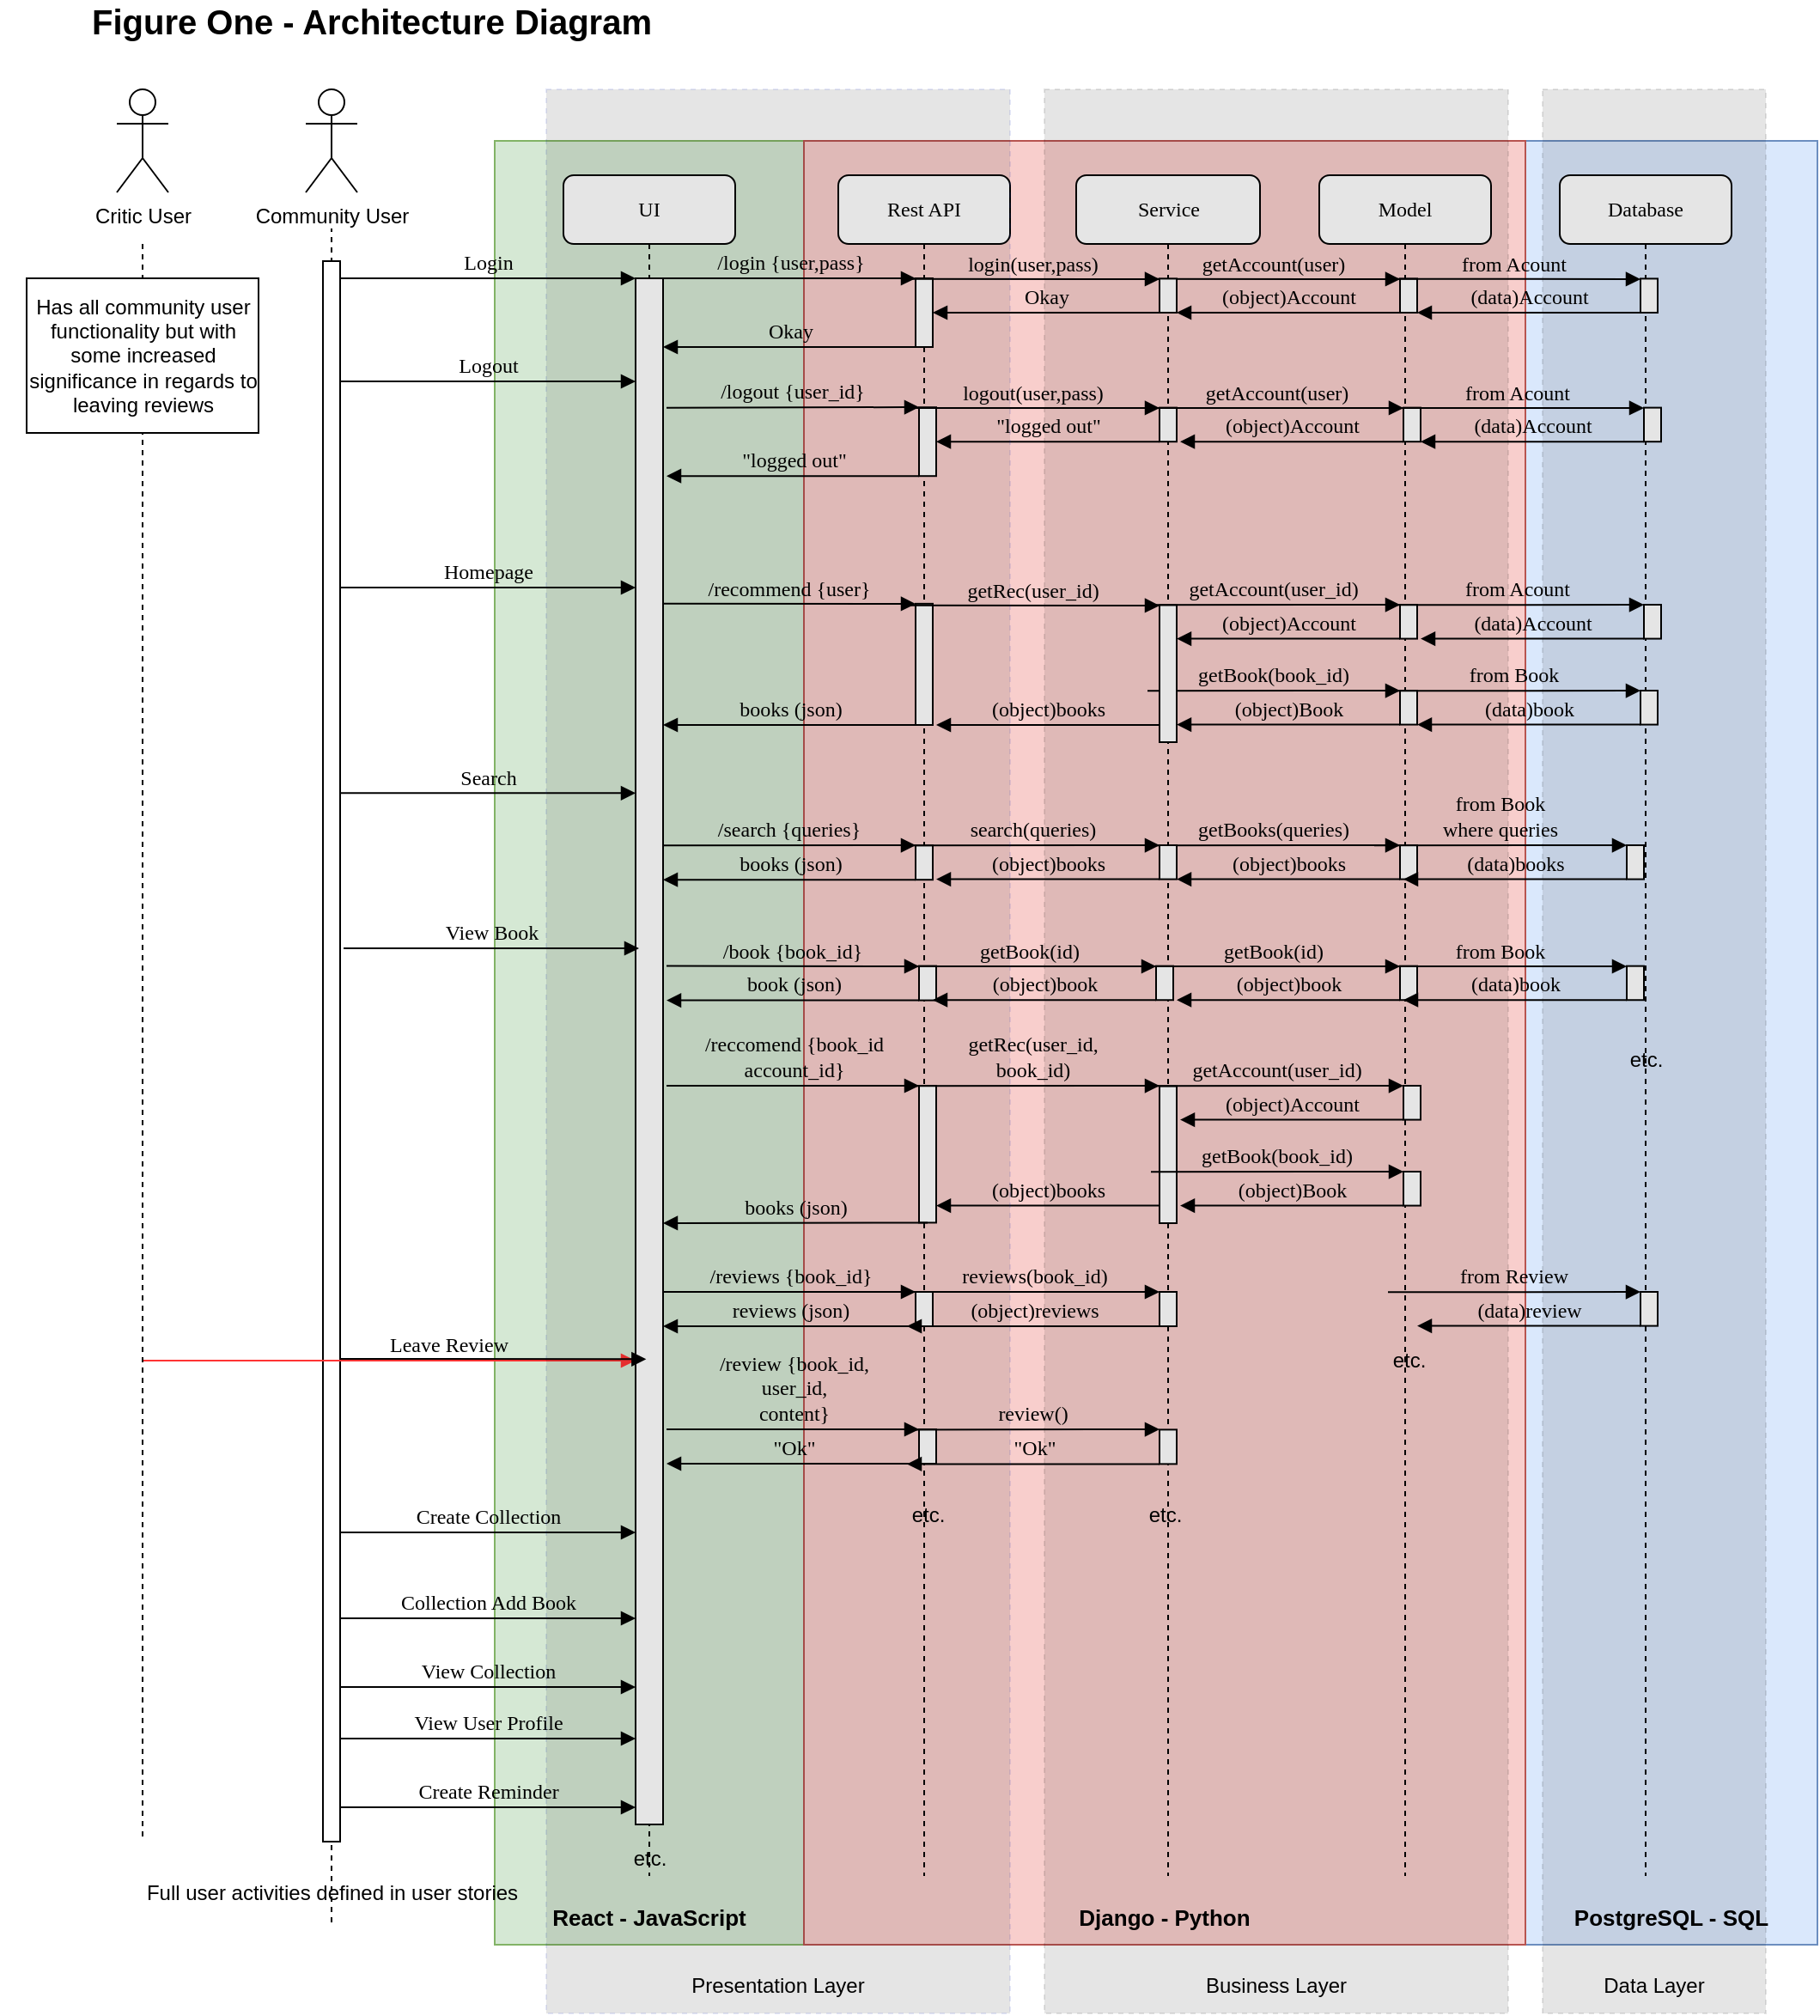 <mxfile version="13.5.9" type="device" pages="3"><diagram id="3gDrxidN0YmhaAV6MSgI" name="Page-3"><mxGraphModel dx="3253" dy="2449" grid="1" gridSize="10" guides="1" tooltips="1" connect="1" arrows="1" fold="1" page="1" pageScale="1" pageWidth="827" pageHeight="1169" math="0" shadow="0"><root><mxCell id="sOf4RW83KpoWccbms8UW-0"/><mxCell id="sOf4RW83KpoWccbms8UW-1" parent="sOf4RW83KpoWccbms8UW-0"/><mxCell id="OfHltLY30eU4eeMPFESW-95" value="&lt;b&gt;&lt;font style=&quot;font-size: 13px&quot;&gt;PostgreSQL - SQL&lt;/font&gt;&lt;/b&gt;" style="rounded=0;whiteSpace=wrap;html=1;align=center;fillColor=#dae8fc;labelPosition=center;verticalLabelPosition=bottom;verticalAlign=top;spacingTop=-30;spacing=2;strokeColor=#6c8ebf;" parent="sOf4RW83KpoWccbms8UW-1" vertex="1"><mxGeometry x="720" y="50" width="170" height="1050" as="geometry"/></mxCell><mxCell id="OfHltLY30eU4eeMPFESW-5" value="" style="shape=umlLifeline;perimeter=lifelinePerimeter;whiteSpace=wrap;html=1;container=1;collapsible=0;recursiveResize=0;outlineConnect=0;rounded=1;shadow=0;comic=0;labelBackgroundColor=none;strokeWidth=1;fontFamily=Verdana;fontSize=12;align=center;strokeColor=#000000;size=0;" parent="sOf4RW83KpoWccbms8UW-1" vertex="1"><mxGeometry x="-57.5" y="100" width="165" height="990" as="geometry"/></mxCell><mxCell id="XxREooVNeM3aMDhrn56m-2" value="&lt;b&gt;&lt;font style=&quot;font-size: 13px&quot;&gt;React - JavaScript&lt;/font&gt;&lt;/b&gt;" style="rounded=0;whiteSpace=wrap;html=1;align=center;fillColor=#d5e8d4;labelPosition=center;verticalLabelPosition=bottom;verticalAlign=top;spacingTop=-30;spacing=2;strokeColor=#82b366;" parent="sOf4RW83KpoWccbms8UW-1" vertex="1"><mxGeometry x="120" y="50" width="180" height="1050" as="geometry"/></mxCell><mxCell id="XxREooVNeM3aMDhrn56m-0" value="&lt;b&gt;&lt;font style=&quot;font-size: 13px&quot;&gt;Django - Python&lt;/font&gt;&lt;/b&gt;" style="rounded=0;whiteSpace=wrap;html=1;align=center;fillColor=#f8cecc;labelPosition=center;verticalLabelPosition=bottom;verticalAlign=top;spacingTop=-30;spacing=2;strokeColor=#b85450;" parent="sOf4RW83KpoWccbms8UW-1" vertex="1"><mxGeometry x="300" y="50" width="420" height="1050" as="geometry"/></mxCell><mxCell id="sOf4RW83KpoWccbms8UW-2" value="UI" style="shape=umlLifeline;perimeter=lifelinePerimeter;whiteSpace=wrap;html=1;container=1;collapsible=0;recursiveResize=0;outlineConnect=0;rounded=1;shadow=0;comic=0;labelBackgroundColor=none;strokeWidth=1;fontFamily=Verdana;fontSize=12;align=center;" parent="sOf4RW83KpoWccbms8UW-1" vertex="1"><mxGeometry x="160" y="70" width="100" height="990" as="geometry"/></mxCell><mxCell id="sOf4RW83KpoWccbms8UW-3" value="" style="html=1;points=[];perimeter=orthogonalPerimeter;rounded=0;shadow=0;comic=0;labelBackgroundColor=none;strokeWidth=1;fontFamily=Verdana;fontSize=12;align=center;" parent="sOf4RW83KpoWccbms8UW-2" vertex="1"><mxGeometry x="42" y="60" width="16" height="900" as="geometry"/></mxCell><mxCell id="sOf4RW83KpoWccbms8UW-4" value="Rest API" style="shape=umlLifeline;perimeter=lifelinePerimeter;whiteSpace=wrap;html=1;container=1;collapsible=0;recursiveResize=0;outlineConnect=0;rounded=1;shadow=0;comic=0;labelBackgroundColor=none;strokeWidth=1;fontFamily=Verdana;fontSize=12;align=center;" parent="sOf4RW83KpoWccbms8UW-1" vertex="1"><mxGeometry x="320" y="70" width="100" height="990" as="geometry"/></mxCell><mxCell id="sOf4RW83KpoWccbms8UW-5" value="" style="html=1;points=[];perimeter=orthogonalPerimeter;rounded=0;shadow=0;comic=0;labelBackgroundColor=none;strokeWidth=1;fontFamily=Verdana;fontSize=12;align=center;" parent="sOf4RW83KpoWccbms8UW-4" vertex="1"><mxGeometry x="45" y="60" width="10" height="40" as="geometry"/></mxCell><mxCell id="EHezeX3YIl2ogcDQ2QHf-2" value="" style="html=1;points=[];perimeter=orthogonalPerimeter;rounded=0;shadow=0;comic=0;labelBackgroundColor=none;strokeWidth=1;fontFamily=Verdana;fontSize=12;align=center;" parent="sOf4RW83KpoWccbms8UW-4" vertex="1"><mxGeometry x="45" y="249.43" width="10" height="70.57" as="geometry"/></mxCell><mxCell id="EHezeX3YIl2ogcDQ2QHf-3" value="/recommend {user}" style="html=1;verticalAlign=bottom;endArrow=block;entryX=0;entryY=0;labelBackgroundColor=none;fontFamily=Verdana;fontSize=12;edgeStyle=elbowEdgeStyle;elbow=vertical;" parent="sOf4RW83KpoWccbms8UW-4" target="EHezeX3YIl2ogcDQ2QHf-2" edge="1"><mxGeometry relative="1" as="geometry"><mxPoint x="-102" y="249.43" as="sourcePoint"/></mxGeometry></mxCell><mxCell id="EHezeX3YIl2ogcDQ2QHf-4" value="books (json)" style="html=1;verticalAlign=bottom;endArrow=block;labelBackgroundColor=none;fontFamily=Verdana;fontSize=12;edgeStyle=elbowEdgeStyle;elbow=vertical;" parent="sOf4RW83KpoWccbms8UW-4" source="EHezeX3YIl2ogcDQ2QHf-2" edge="1"><mxGeometry relative="1" as="geometry"><mxPoint x="50" y="319.43" as="sourcePoint"/><mxPoint x="-102" y="320" as="targetPoint"/><Array as="points"><mxPoint y="320"/><mxPoint x="-10" y="269.43"/><mxPoint x="-60" y="299.43"/><mxPoint x="-20" y="259.43"/></Array></mxGeometry></mxCell><mxCell id="EHezeX3YIl2ogcDQ2QHf-10" value="" style="html=1;points=[];perimeter=orthogonalPerimeter;rounded=0;shadow=0;comic=0;labelBackgroundColor=none;strokeWidth=1;fontFamily=Verdana;fontSize=12;align=center;" parent="sOf4RW83KpoWccbms8UW-4" vertex="1"><mxGeometry x="45" y="390.1" width="10" height="20" as="geometry"/></mxCell><mxCell id="EHezeX3YIl2ogcDQ2QHf-11" value="/search {queries}" style="html=1;verticalAlign=bottom;endArrow=block;entryX=0;entryY=0;labelBackgroundColor=none;fontFamily=Verdana;fontSize=12;edgeStyle=elbowEdgeStyle;elbow=vertical;" parent="sOf4RW83KpoWccbms8UW-4" target="EHezeX3YIl2ogcDQ2QHf-10" edge="1"><mxGeometry relative="1" as="geometry"><mxPoint x="-102" y="390.1" as="sourcePoint"/></mxGeometry></mxCell><mxCell id="EHezeX3YIl2ogcDQ2QHf-12" value="books (json)" style="html=1;verticalAlign=bottom;endArrow=block;labelBackgroundColor=none;fontFamily=Verdana;fontSize=12;edgeStyle=elbowEdgeStyle;elbow=vertical;" parent="sOf4RW83KpoWccbms8UW-4" source="EHezeX3YIl2ogcDQ2QHf-10" edge="1"><mxGeometry relative="1" as="geometry"><mxPoint x="-270" y="390.1" as="sourcePoint"/><mxPoint x="-102" y="410.1" as="targetPoint"/><Array as="points"><mxPoint x="-10" y="410.1"/><mxPoint x="-60" y="440.1"/><mxPoint x="-20" y="400.1"/></Array></mxGeometry></mxCell><mxCell id="EHezeX3YIl2ogcDQ2QHf-15" value="" style="html=1;points=[];perimeter=orthogonalPerimeter;rounded=0;shadow=0;comic=0;labelBackgroundColor=none;strokeWidth=1;fontFamily=Verdana;fontSize=12;align=center;" parent="sOf4RW83KpoWccbms8UW-4" vertex="1"><mxGeometry x="47" y="460.29" width="10" height="20" as="geometry"/></mxCell><mxCell id="EHezeX3YIl2ogcDQ2QHf-16" value="/book {book_id}" style="html=1;verticalAlign=bottom;endArrow=block;entryX=0;entryY=0;labelBackgroundColor=none;fontFamily=Verdana;fontSize=12;edgeStyle=elbowEdgeStyle;elbow=vertical;" parent="sOf4RW83KpoWccbms8UW-4" target="EHezeX3YIl2ogcDQ2QHf-15" edge="1"><mxGeometry relative="1" as="geometry"><mxPoint x="-100" y="460.29" as="sourcePoint"/></mxGeometry></mxCell><mxCell id="EHezeX3YIl2ogcDQ2QHf-17" value="book (json)" style="html=1;verticalAlign=bottom;endArrow=block;labelBackgroundColor=none;fontFamily=Verdana;fontSize=12;edgeStyle=elbowEdgeStyle;elbow=vertical;" parent="sOf4RW83KpoWccbms8UW-4" source="EHezeX3YIl2ogcDQ2QHf-15" edge="1"><mxGeometry relative="1" as="geometry"><mxPoint x="-588" y="390.29" as="sourcePoint"/><mxPoint x="-100" y="480.29" as="targetPoint"/><Array as="points"><mxPoint x="-8" y="480.29"/><mxPoint x="-58" y="510.29"/><mxPoint x="-18" y="470.29"/></Array></mxGeometry></mxCell><mxCell id="EHezeX3YIl2ogcDQ2QHf-20" value="" style="html=1;points=[];perimeter=orthogonalPerimeter;rounded=0;shadow=0;comic=0;labelBackgroundColor=none;strokeWidth=1;fontFamily=Verdana;fontSize=12;align=center;" parent="sOf4RW83KpoWccbms8UW-4" vertex="1"><mxGeometry x="47" y="530" width="10" height="79.71" as="geometry"/></mxCell><mxCell id="EHezeX3YIl2ogcDQ2QHf-21" value="/reccomend {book_id&lt;br&gt;account_id}" style="html=1;verticalAlign=bottom;endArrow=block;entryX=0;entryY=0;labelBackgroundColor=none;fontFamily=Verdana;fontSize=12;edgeStyle=elbowEdgeStyle;elbow=vertical;" parent="sOf4RW83KpoWccbms8UW-4" target="EHezeX3YIl2ogcDQ2QHf-20" edge="1"><mxGeometry relative="1" as="geometry"><mxPoint x="-100" y="530" as="sourcePoint"/></mxGeometry></mxCell><mxCell id="EHezeX3YIl2ogcDQ2QHf-23" value="" style="html=1;points=[];perimeter=orthogonalPerimeter;rounded=0;shadow=0;comic=0;labelBackgroundColor=none;strokeWidth=1;fontFamily=Verdana;fontSize=12;align=center;" parent="sOf4RW83KpoWccbms8UW-4" vertex="1"><mxGeometry x="45" y="650" width="10" height="20" as="geometry"/></mxCell><mxCell id="EHezeX3YIl2ogcDQ2QHf-25" value="reviews (json)" style="html=1;verticalAlign=bottom;endArrow=block;labelBackgroundColor=none;fontFamily=Verdana;fontSize=12;edgeStyle=elbowEdgeStyle;elbow=vertical;" parent="sOf4RW83KpoWccbms8UW-4" source="EHezeX3YIl2ogcDQ2QHf-23" edge="1"><mxGeometry relative="1" as="geometry"><mxPoint x="-910" y="510" as="sourcePoint"/><mxPoint x="-102" y="670" as="targetPoint"/><Array as="points"><mxPoint x="-10" y="670"/><mxPoint x="-60" y="700"/><mxPoint x="-20" y="660"/></Array></mxGeometry></mxCell><mxCell id="EHezeX3YIl2ogcDQ2QHf-24" value="/reviews {book_id}" style="html=1;verticalAlign=bottom;endArrow=block;entryX=0;entryY=0;labelBackgroundColor=none;fontFamily=Verdana;fontSize=12;edgeStyle=elbowEdgeStyle;elbow=vertical;" parent="sOf4RW83KpoWccbms8UW-4" target="EHezeX3YIl2ogcDQ2QHf-23" edge="1"><mxGeometry relative="1" as="geometry"><mxPoint x="-102" y="650" as="sourcePoint"/></mxGeometry></mxCell><mxCell id="OfHltLY30eU4eeMPFESW-97" value="" style="html=1;points=[];perimeter=orthogonalPerimeter;rounded=0;shadow=0;comic=0;labelBackgroundColor=none;strokeWidth=1;fontFamily=Verdana;fontSize=12;align=center;" parent="sOf4RW83KpoWccbms8UW-4" vertex="1"><mxGeometry x="47" y="730" width="10" height="20" as="geometry"/></mxCell><mxCell id="OfHltLY30eU4eeMPFESW-98" value="&quot;Ok&quot;" style="html=1;verticalAlign=bottom;endArrow=block;labelBackgroundColor=none;fontFamily=Verdana;fontSize=12;edgeStyle=elbowEdgeStyle;elbow=vertical;" parent="sOf4RW83KpoWccbms8UW-4" source="OfHltLY30eU4eeMPFESW-97" edge="1"><mxGeometry relative="1" as="geometry"><mxPoint x="-1228" y="520" as="sourcePoint"/><mxPoint x="-100" y="750.0" as="targetPoint"/><Array as="points"><mxPoint x="-8" y="750"/><mxPoint x="-58" y="780"/><mxPoint x="-18" y="740"/></Array></mxGeometry></mxCell><mxCell id="OfHltLY30eU4eeMPFESW-99" value="/review {book_id, &lt;br&gt;user_id,&lt;br&gt;content}" style="html=1;verticalAlign=bottom;endArrow=block;entryX=0;entryY=0;labelBackgroundColor=none;fontFamily=Verdana;fontSize=12;edgeStyle=elbowEdgeStyle;elbow=vertical;" parent="sOf4RW83KpoWccbms8UW-4" target="OfHltLY30eU4eeMPFESW-97" edge="1"><mxGeometry relative="1" as="geometry"><mxPoint x="-100" y="730.0" as="sourcePoint"/></mxGeometry></mxCell><mxCell id="sOf4RW83KpoWccbms8UW-6" value="Service" style="shape=umlLifeline;perimeter=lifelinePerimeter;whiteSpace=wrap;html=1;container=1;collapsible=0;recursiveResize=0;outlineConnect=0;rounded=1;shadow=0;comic=0;labelBackgroundColor=none;strokeWidth=1;fontFamily=Verdana;fontSize=12;align=center;" parent="sOf4RW83KpoWccbms8UW-1" vertex="1"><mxGeometry x="458.5" y="70" width="107" height="990" as="geometry"/></mxCell><mxCell id="OfHltLY30eU4eeMPFESW-100" value="" style="html=1;points=[];perimeter=orthogonalPerimeter;rounded=0;shadow=0;comic=0;labelBackgroundColor=none;strokeWidth=1;fontFamily=Verdana;fontSize=12;align=center;" parent="sOf4RW83KpoWccbms8UW-6" vertex="1"><mxGeometry x="48.5" y="730.19" width="10" height="20" as="geometry"/></mxCell><mxCell id="OfHltLY30eU4eeMPFESW-101" value="&quot;Ok&quot;" style="html=1;verticalAlign=bottom;endArrow=block;labelBackgroundColor=none;fontFamily=Verdana;fontSize=12;edgeStyle=elbowEdgeStyle;elbow=vertical;" parent="sOf4RW83KpoWccbms8UW-6" source="OfHltLY30eU4eeMPFESW-100" edge="1"><mxGeometry relative="1" as="geometry"><mxPoint x="-1546.5" y="450.19" as="sourcePoint"/><mxPoint x="-98.5" y="750.19" as="targetPoint"/><Array as="points"><mxPoint x="-6.5" y="750.19"/><mxPoint x="-56.5" y="780.19"/><mxPoint x="-16.5" y="740.19"/></Array></mxGeometry></mxCell><mxCell id="OfHltLY30eU4eeMPFESW-102" value="review()" style="html=1;verticalAlign=bottom;endArrow=block;entryX=0;entryY=0;labelBackgroundColor=none;fontFamily=Verdana;fontSize=12;edgeStyle=elbowEdgeStyle;elbow=vertical;" parent="sOf4RW83KpoWccbms8UW-6" target="OfHltLY30eU4eeMPFESW-100" edge="1"><mxGeometry relative="1" as="geometry"><mxPoint x="-98.5" y="730.19" as="sourcePoint"/></mxGeometry></mxCell><mxCell id="OfHltLY30eU4eeMPFESW-103" value="" style="html=1;points=[];perimeter=orthogonalPerimeter;rounded=0;shadow=0;comic=0;labelBackgroundColor=none;strokeWidth=1;fontFamily=Verdana;fontSize=12;align=center;" parent="sOf4RW83KpoWccbms8UW-6" vertex="1"><mxGeometry x="48.5" y="650" width="10" height="20" as="geometry"/></mxCell><mxCell id="OfHltLY30eU4eeMPFESW-104" value="(object)reviews" style="html=1;verticalAlign=bottom;endArrow=block;labelBackgroundColor=none;fontFamily=Verdana;fontSize=12;edgeStyle=elbowEdgeStyle;elbow=vertical;" parent="sOf4RW83KpoWccbms8UW-6" source="OfHltLY30eU4eeMPFESW-103" edge="1"><mxGeometry relative="1" as="geometry"><mxPoint x="-2005" y="300.0" as="sourcePoint"/><mxPoint x="-98.5" y="670.0" as="targetPoint"/><Array as="points"><mxPoint x="-6.5" y="670"/><mxPoint x="-56.5" y="700"/><mxPoint x="-16.5" y="660"/></Array></mxGeometry></mxCell><mxCell id="OfHltLY30eU4eeMPFESW-105" value="reviews(book_id)" style="html=1;verticalAlign=bottom;endArrow=block;entryX=0;entryY=0;labelBackgroundColor=none;fontFamily=Verdana;fontSize=12;edgeStyle=elbowEdgeStyle;elbow=vertical;" parent="sOf4RW83KpoWccbms8UW-6" target="OfHltLY30eU4eeMPFESW-103" edge="1"><mxGeometry relative="1" as="geometry"><mxPoint x="-98.5" y="650.0" as="sourcePoint"/></mxGeometry></mxCell><mxCell id="sOf4RW83KpoWccbms8UW-7" value="Model" style="shape=umlLifeline;perimeter=lifelinePerimeter;whiteSpace=wrap;html=1;container=1;collapsible=0;recursiveResize=0;outlineConnect=0;rounded=1;shadow=0;comic=0;labelBackgroundColor=none;strokeWidth=1;fontFamily=Verdana;fontSize=12;align=center;" parent="sOf4RW83KpoWccbms8UW-1" vertex="1"><mxGeometry x="600" y="70" width="100" height="990" as="geometry"/></mxCell><mxCell id="EHezeX3YIl2ogcDQ2QHf-32" value="" style="html=1;points=[];perimeter=orthogonalPerimeter;rounded=0;shadow=0;comic=0;labelBackgroundColor=none;strokeWidth=1;fontFamily=Verdana;fontSize=12;align=center;" parent="sOf4RW83KpoWccbms8UW-7" vertex="1"><mxGeometry x="47" y="60.21" width="10" height="19.79" as="geometry"/></mxCell><mxCell id="EHezeX3YIl2ogcDQ2QHf-33" value="getAccount(user)" style="html=1;verticalAlign=bottom;endArrow=block;entryX=0;entryY=0;labelBackgroundColor=none;fontFamily=Verdana;fontSize=12;edgeStyle=elbowEdgeStyle;elbow=vertical;" parent="sOf4RW83KpoWccbms8UW-7" target="EHezeX3YIl2ogcDQ2QHf-32" edge="1"><mxGeometry relative="1" as="geometry"><mxPoint x="-100" y="60.348" as="sourcePoint"/></mxGeometry></mxCell><mxCell id="EHezeX3YIl2ogcDQ2QHf-34" value="(object)Account" style="html=1;verticalAlign=bottom;endArrow=block;labelBackgroundColor=none;fontFamily=Verdana;fontSize=12;edgeStyle=elbowEdgeStyle;elbow=vertical;" parent="sOf4RW83KpoWccbms8UW-7" source="EHezeX3YIl2ogcDQ2QHf-32" edge="1"><mxGeometry relative="1" as="geometry"><mxPoint x="52" y="130.21" as="sourcePoint"/><mxPoint x="-83" y="80" as="targetPoint"/><Array as="points"><mxPoint x="-48" y="80"/><mxPoint x="-68" y="70"/><mxPoint x="-8" y="80.21"/><mxPoint x="-58" y="110.21"/><mxPoint x="-18" y="70.21"/></Array></mxGeometry></mxCell><mxCell id="OfHltLY30eU4eeMPFESW-52" value="" style="html=1;points=[];perimeter=orthogonalPerimeter;rounded=0;shadow=0;comic=0;labelBackgroundColor=none;strokeWidth=1;fontFamily=Verdana;fontSize=12;align=center;" parent="sOf4RW83KpoWccbms8UW-7" vertex="1"><mxGeometry x="47" y="250" width="10" height="19.79" as="geometry"/></mxCell><mxCell id="OfHltLY30eU4eeMPFESW-53" value="getAccount(user_id)" style="html=1;verticalAlign=bottom;endArrow=block;entryX=0;entryY=0;labelBackgroundColor=none;fontFamily=Verdana;fontSize=12;edgeStyle=elbowEdgeStyle;elbow=vertical;" parent="sOf4RW83KpoWccbms8UW-7" target="OfHltLY30eU4eeMPFESW-52" edge="1"><mxGeometry relative="1" as="geometry"><mxPoint x="-100" y="250.138" as="sourcePoint"/></mxGeometry></mxCell><mxCell id="OfHltLY30eU4eeMPFESW-54" value="(object)Account" style="html=1;verticalAlign=bottom;endArrow=block;labelBackgroundColor=none;fontFamily=Verdana;fontSize=12;edgeStyle=elbowEdgeStyle;elbow=vertical;" parent="sOf4RW83KpoWccbms8UW-7" source="OfHltLY30eU4eeMPFESW-52" edge="1"><mxGeometry relative="1" as="geometry"><mxPoint x="-408" y="250" as="sourcePoint"/><mxPoint x="-83.0" y="269.79" as="targetPoint"/><Array as="points"><mxPoint x="-48" y="269.79"/><mxPoint x="-68" y="259.79"/><mxPoint x="-8" y="270"/><mxPoint x="-58" y="300"/><mxPoint x="-18" y="260"/></Array></mxGeometry></mxCell><mxCell id="OfHltLY30eU4eeMPFESW-55" value="" style="html=1;points=[];perimeter=orthogonalPerimeter;rounded=0;shadow=0;comic=0;labelBackgroundColor=none;strokeWidth=1;fontFamily=Verdana;fontSize=12;align=center;" parent="sOf4RW83KpoWccbms8UW-7" vertex="1"><mxGeometry x="47" y="300" width="10" height="19.79" as="geometry"/></mxCell><mxCell id="OfHltLY30eU4eeMPFESW-56" value="getBook(book_id)" style="html=1;verticalAlign=bottom;endArrow=block;entryX=0;entryY=0;labelBackgroundColor=none;fontFamily=Verdana;fontSize=12;edgeStyle=elbowEdgeStyle;elbow=vertical;" parent="sOf4RW83KpoWccbms8UW-7" target="OfHltLY30eU4eeMPFESW-55" edge="1"><mxGeometry relative="1" as="geometry"><mxPoint x="-100" y="300.138" as="sourcePoint"/></mxGeometry></mxCell><mxCell id="OfHltLY30eU4eeMPFESW-57" value="(object)Book" style="html=1;verticalAlign=bottom;endArrow=block;labelBackgroundColor=none;fontFamily=Verdana;fontSize=12;edgeStyle=elbowEdgeStyle;elbow=vertical;" parent="sOf4RW83KpoWccbms8UW-7" source="OfHltLY30eU4eeMPFESW-55" edge="1"><mxGeometry relative="1" as="geometry"><mxPoint x="-1008" y="230" as="sourcePoint"/><mxPoint x="-83.0" y="319.79" as="targetPoint"/><Array as="points"><mxPoint x="-48" y="319.79"/><mxPoint x="-68" y="309.79"/><mxPoint x="-8" y="320"/><mxPoint x="-58" y="350"/><mxPoint x="-18" y="310"/></Array></mxGeometry></mxCell><mxCell id="OfHltLY30eU4eeMPFESW-61" value="" style="html=1;points=[];perimeter=orthogonalPerimeter;rounded=0;shadow=0;comic=0;labelBackgroundColor=none;strokeWidth=1;fontFamily=Verdana;fontSize=12;align=center;" parent="sOf4RW83KpoWccbms8UW-7" vertex="1"><mxGeometry x="47" y="390" width="10" height="19.79" as="geometry"/></mxCell><mxCell id="OfHltLY30eU4eeMPFESW-62" value="getBooks(queries)" style="html=1;verticalAlign=bottom;endArrow=block;entryX=0;entryY=0;labelBackgroundColor=none;fontFamily=Verdana;fontSize=12;edgeStyle=elbowEdgeStyle;elbow=vertical;" parent="sOf4RW83KpoWccbms8UW-7" target="OfHltLY30eU4eeMPFESW-61" edge="1"><mxGeometry relative="1" as="geometry"><mxPoint x="-100" y="390.138" as="sourcePoint"/></mxGeometry></mxCell><mxCell id="OfHltLY30eU4eeMPFESW-63" value="(object)books" style="html=1;verticalAlign=bottom;endArrow=block;labelBackgroundColor=none;fontFamily=Verdana;fontSize=12;edgeStyle=elbowEdgeStyle;elbow=vertical;" parent="sOf4RW83KpoWccbms8UW-7" source="OfHltLY30eU4eeMPFESW-61" edge="1"><mxGeometry relative="1" as="geometry"><mxPoint x="-1468" y="250" as="sourcePoint"/><mxPoint x="-83.0" y="409.79" as="targetPoint"/><Array as="points"><mxPoint x="-48" y="409.79"/><mxPoint x="-68" y="399.79"/><mxPoint x="-8" y="410"/><mxPoint x="-58" y="440"/><mxPoint x="-18" y="400"/></Array></mxGeometry></mxCell><mxCell id="sOf4RW83KpoWccbms8UW-8" value="Database" style="shape=umlLifeline;perimeter=lifelinePerimeter;whiteSpace=wrap;html=1;container=1;collapsible=0;recursiveResize=0;outlineConnect=0;rounded=1;shadow=0;comic=0;labelBackgroundColor=none;strokeWidth=1;fontFamily=Verdana;fontSize=12;align=center;" parent="sOf4RW83KpoWccbms8UW-1" vertex="1"><mxGeometry x="740" y="70" width="100" height="990" as="geometry"/></mxCell><mxCell id="OfHltLY30eU4eeMPFESW-22" value="" style="html=1;points=[];perimeter=orthogonalPerimeter;rounded=0;shadow=0;comic=0;labelBackgroundColor=none;strokeWidth=1;fontFamily=Verdana;fontSize=12;align=center;" parent="sOf4RW83KpoWccbms8UW-8" vertex="1"><mxGeometry x="47" y="60.21" width="10" height="19.79" as="geometry"/></mxCell><mxCell id="OfHltLY30eU4eeMPFESW-23" value="from Acount" style="html=1;verticalAlign=bottom;endArrow=block;entryX=0;entryY=0;labelBackgroundColor=none;fontFamily=Verdana;fontSize=12;edgeStyle=elbowEdgeStyle;elbow=vertical;" parent="sOf4RW83KpoWccbms8UW-8" target="OfHltLY30eU4eeMPFESW-22" edge="1"><mxGeometry relative="1" as="geometry"><mxPoint x="-100" y="60.348" as="sourcePoint"/></mxGeometry></mxCell><mxCell id="OfHltLY30eU4eeMPFESW-24" value="(data)Account" style="html=1;verticalAlign=bottom;endArrow=block;labelBackgroundColor=none;fontFamily=Verdana;fontSize=12;edgeStyle=elbowEdgeStyle;elbow=vertical;" parent="sOf4RW83KpoWccbms8UW-8" source="OfHltLY30eU4eeMPFESW-22" edge="1"><mxGeometry relative="1" as="geometry"><mxPoint x="-548" y="60.21" as="sourcePoint"/><mxPoint x="-83" y="80" as="targetPoint"/><Array as="points"><mxPoint x="-48" y="80"/><mxPoint x="-68" y="70"/><mxPoint x="-8" y="80.21"/><mxPoint x="-58" y="110.21"/><mxPoint x="-18" y="70.21"/></Array></mxGeometry></mxCell><mxCell id="OfHltLY30eU4eeMPFESW-106" value="" style="html=1;points=[];perimeter=orthogonalPerimeter;rounded=0;shadow=0;comic=0;labelBackgroundColor=none;strokeWidth=1;fontFamily=Verdana;fontSize=12;align=center;" parent="sOf4RW83KpoWccbms8UW-8" vertex="1"><mxGeometry x="47" y="300.0" width="10" height="19.79" as="geometry"/></mxCell><mxCell id="OfHltLY30eU4eeMPFESW-107" value="from Book" style="html=1;verticalAlign=bottom;endArrow=block;entryX=0;entryY=0;labelBackgroundColor=none;fontFamily=Verdana;fontSize=12;edgeStyle=elbowEdgeStyle;elbow=vertical;" parent="sOf4RW83KpoWccbms8UW-8" target="OfHltLY30eU4eeMPFESW-106" edge="1"><mxGeometry relative="1" as="geometry"><mxPoint x="-100" y="300.138" as="sourcePoint"/></mxGeometry></mxCell><mxCell id="OfHltLY30eU4eeMPFESW-108" value="(data)book" style="html=1;verticalAlign=bottom;endArrow=block;labelBackgroundColor=none;fontFamily=Verdana;fontSize=12;edgeStyle=elbowEdgeStyle;elbow=vertical;" parent="sOf4RW83KpoWccbms8UW-8" source="OfHltLY30eU4eeMPFESW-106" edge="1"><mxGeometry relative="1" as="geometry"><mxPoint x="-2068" y="90.0" as="sourcePoint"/><mxPoint x="-83.0" y="319.79" as="targetPoint"/><Array as="points"><mxPoint x="-48" y="319.79"/><mxPoint x="-68" y="309.79"/><mxPoint x="-8" y="320.0"/><mxPoint x="-58" y="350.0"/><mxPoint x="-18" y="310.0"/></Array></mxGeometry></mxCell><mxCell id="OfHltLY30eU4eeMPFESW-116" value="etc." style="text;html=1;align=center;verticalAlign=middle;resizable=0;points=[];autosize=1;" parent="sOf4RW83KpoWccbms8UW-8" vertex="1"><mxGeometry x="35" y="505" width="30" height="20" as="geometry"/></mxCell><mxCell id="OfHltLY30eU4eeMPFESW-121" value="" style="html=1;points=[];perimeter=orthogonalPerimeter;rounded=0;shadow=0;comic=0;labelBackgroundColor=none;strokeWidth=1;fontFamily=Verdana;fontSize=12;align=center;" parent="sOf4RW83KpoWccbms8UW-8" vertex="1"><mxGeometry x="47" y="650" width="10" height="19.79" as="geometry"/></mxCell><mxCell id="OfHltLY30eU4eeMPFESW-122" value="from Review" style="html=1;verticalAlign=bottom;endArrow=block;entryX=0;entryY=0;labelBackgroundColor=none;fontFamily=Verdana;fontSize=12;edgeStyle=elbowEdgeStyle;elbow=vertical;" parent="sOf4RW83KpoWccbms8UW-8" target="OfHltLY30eU4eeMPFESW-121" edge="1"><mxGeometry relative="1" as="geometry"><mxPoint x="-100" y="650.138" as="sourcePoint"/></mxGeometry></mxCell><mxCell id="OfHltLY30eU4eeMPFESW-123" value="(data)review" style="html=1;verticalAlign=bottom;endArrow=block;labelBackgroundColor=none;fontFamily=Verdana;fontSize=12;edgeStyle=elbowEdgeStyle;elbow=vertical;" parent="sOf4RW83KpoWccbms8UW-8" source="OfHltLY30eU4eeMPFESW-121" edge="1"><mxGeometry relative="1" as="geometry"><mxPoint x="-2068" y="440" as="sourcePoint"/><mxPoint x="-83.0" y="669.79" as="targetPoint"/><Array as="points"><mxPoint x="-48" y="669.79"/><mxPoint x="-68" y="659.79"/><mxPoint x="-8" y="670"/><mxPoint x="-58" y="700"/><mxPoint x="-18" y="660"/></Array></mxGeometry></mxCell><mxCell id="sOf4RW83KpoWccbms8UW-25" value="Login" style="html=1;verticalAlign=bottom;endArrow=block;entryX=0;entryY=0;labelBackgroundColor=none;fontFamily=Verdana;fontSize=12;edgeStyle=elbowEdgeStyle;elbow=vertical;align=center;labelPosition=center;verticalLabelPosition=top;" parent="sOf4RW83KpoWccbms8UW-1" source="sOf4RW83KpoWccbms8UW-11" target="sOf4RW83KpoWccbms8UW-3" edge="1"><mxGeometry relative="1" as="geometry"><mxPoint x="140" y="180" as="sourcePoint"/></mxGeometry></mxCell><mxCell id="sOf4RW83KpoWccbms8UW-26" value="/login {user,pass}" style="html=1;verticalAlign=bottom;endArrow=block;entryX=0;entryY=0;labelBackgroundColor=none;fontFamily=Verdana;fontSize=12;edgeStyle=elbowEdgeStyle;elbow=vertical;" parent="sOf4RW83KpoWccbms8UW-1" source="sOf4RW83KpoWccbms8UW-3" target="sOf4RW83KpoWccbms8UW-5" edge="1"><mxGeometry relative="1" as="geometry"><mxPoint x="290" y="190" as="sourcePoint"/></mxGeometry></mxCell><mxCell id="sOf4RW83KpoWccbms8UW-11" value="" style="html=1;points=[];perimeter=orthogonalPerimeter;rounded=0;shadow=0;comic=0;labelBackgroundColor=none;strokeWidth=1;fontFamily=Verdana;fontSize=12;align=center;" parent="sOf4RW83KpoWccbms8UW-1" vertex="1"><mxGeometry x="20" y="120" width="10" height="920" as="geometry"/></mxCell><mxCell id="XxREooVNeM3aMDhrn56m-3" value="Okay" style="html=1;verticalAlign=bottom;endArrow=block;labelBackgroundColor=none;fontFamily=Verdana;fontSize=12;edgeStyle=elbowEdgeStyle;elbow=vertical;" parent="sOf4RW83KpoWccbms8UW-1" source="sOf4RW83KpoWccbms8UW-5" target="sOf4RW83KpoWccbms8UW-3" edge="1"><mxGeometry relative="1" as="geometry"><mxPoint x="370" y="200" as="sourcePoint"/><mxPoint x="228" y="200" as="targetPoint"/><Array as="points"><mxPoint x="330" y="170"/><mxPoint x="310" y="150"/><mxPoint x="260" y="180"/><mxPoint x="300" y="140"/></Array></mxGeometry></mxCell><mxCell id="XxREooVNeM3aMDhrn56m-4" value="Logout" style="html=1;verticalAlign=bottom;endArrow=block;labelBackgroundColor=none;fontFamily=Verdana;fontSize=12;edgeStyle=elbowEdgeStyle;elbow=vertical;align=center;labelPosition=center;verticalLabelPosition=top;" parent="sOf4RW83KpoWccbms8UW-1" edge="1"><mxGeometry relative="1" as="geometry"><mxPoint x="30" y="190" as="sourcePoint"/><mxPoint x="202" y="190" as="targetPoint"/><Array as="points"><mxPoint x="110" y="190"/><mxPoint x="120" y="210"/><mxPoint x="170" y="190"/><mxPoint x="120" y="200"/><mxPoint x="180" y="200"/></Array></mxGeometry></mxCell><mxCell id="XxREooVNeM3aMDhrn56m-5" value="Homepage" style="html=1;verticalAlign=bottom;endArrow=block;labelBackgroundColor=none;fontFamily=Verdana;fontSize=12;edgeStyle=elbowEdgeStyle;elbow=vertical;align=center;labelPosition=center;verticalLabelPosition=top;" parent="sOf4RW83KpoWccbms8UW-1" edge="1"><mxGeometry relative="1" as="geometry"><mxPoint x="30" y="310" as="sourcePoint"/><mxPoint x="202" y="310" as="targetPoint"/><Array as="points"><mxPoint x="90" y="310"/><mxPoint x="110" y="320"/><mxPoint x="150" y="310"/><mxPoint x="120" y="290"/><mxPoint x="130" y="310"/><mxPoint x="180" y="290"/><mxPoint x="130" y="300"/><mxPoint x="190" y="300"/></Array></mxGeometry></mxCell><mxCell id="EHezeX3YIl2ogcDQ2QHf-0" value="Community User" style="shape=umlActor;verticalLabelPosition=bottom;labelBackgroundColor=#ffffff;verticalAlign=top;html=1;outlineConnect=0;" parent="sOf4RW83KpoWccbms8UW-1" vertex="1"><mxGeometry x="10" y="20" width="30" height="60" as="geometry"/></mxCell><mxCell id="EHezeX3YIl2ogcDQ2QHf-1" style="edgeStyle=none;rounded=0;orthogonalLoop=1;jettySize=auto;html=1;exitX=0;exitY=0.5;exitDx=0;exitDy=0;strokeColor=#000000;" parent="sOf4RW83KpoWccbms8UW-1" edge="1"><mxGeometry relative="1" as="geometry"><mxPoint x="122" y="610.29" as="sourcePoint"/><mxPoint x="122" y="610.29" as="targetPoint"/></mxGeometry></mxCell><mxCell id="EHezeX3YIl2ogcDQ2QHf-8" value="Search" style="html=1;verticalAlign=bottom;endArrow=block;labelBackgroundColor=none;fontFamily=Verdana;fontSize=12;edgeStyle=elbowEdgeStyle;elbow=vertical;align=center;labelPosition=center;verticalLabelPosition=top;" parent="sOf4RW83KpoWccbms8UW-1" edge="1"><mxGeometry relative="1" as="geometry"><mxPoint x="30" y="429.66" as="sourcePoint"/><mxPoint x="202" y="429.66" as="targetPoint"/><Array as="points"><mxPoint x="130" y="429.66"/><mxPoint x="140" y="489.66"/><mxPoint x="170" y="449.66"/><mxPoint x="90" y="399.66"/><mxPoint x="110" y="409.66"/><mxPoint x="150" y="399.66"/><mxPoint x="120" y="379.66"/><mxPoint x="130" y="399.66"/><mxPoint x="180" y="379.66"/><mxPoint x="130" y="389.66"/><mxPoint x="190" y="389.66"/></Array></mxGeometry></mxCell><mxCell id="EHezeX3YIl2ogcDQ2QHf-14" value="View Book" style="html=1;verticalAlign=bottom;endArrow=block;labelBackgroundColor=none;fontFamily=Verdana;fontSize=12;edgeStyle=elbowEdgeStyle;elbow=vertical;align=center;labelPosition=center;verticalLabelPosition=top;" parent="sOf4RW83KpoWccbms8UW-1" edge="1"><mxGeometry relative="1" as="geometry"><mxPoint x="32" y="520" as="sourcePoint"/><mxPoint x="204" y="520" as="targetPoint"/><Array as="points"><mxPoint x="132" y="520"/><mxPoint x="142" y="580"/><mxPoint x="172" y="540"/><mxPoint x="92" y="490"/><mxPoint x="112" y="500"/><mxPoint x="152" y="490"/><mxPoint x="122" y="470.0"/><mxPoint x="132" y="490"/><mxPoint x="182" y="470.0"/><mxPoint x="132" y="480"/><mxPoint x="192" y="480"/></Array></mxGeometry></mxCell><mxCell id="EHezeX3YIl2ogcDQ2QHf-18" value="Create Collection" style="html=1;verticalAlign=bottom;endArrow=block;labelBackgroundColor=none;fontFamily=Verdana;fontSize=12;edgeStyle=elbowEdgeStyle;elbow=vertical;align=center;labelPosition=center;verticalLabelPosition=top;" parent="sOf4RW83KpoWccbms8UW-1" edge="1"><mxGeometry relative="1" as="geometry"><mxPoint x="30" y="860" as="sourcePoint"/><mxPoint x="202" y="860" as="targetPoint"/><Array as="points"><mxPoint x="120" y="860"/><mxPoint x="100" y="820"/><mxPoint x="110" y="770"/><mxPoint x="90" y="740"/><mxPoint x="130" y="730"/><mxPoint x="140" y="790"/><mxPoint x="170" y="750"/><mxPoint x="90" y="700"/><mxPoint x="110" y="710"/><mxPoint x="150" y="700"/><mxPoint x="120" y="680.0"/><mxPoint x="130" y="700"/><mxPoint x="180" y="680.0"/><mxPoint x="130" y="690"/><mxPoint x="190" y="690"/></Array></mxGeometry></mxCell><mxCell id="EHezeX3YIl2ogcDQ2QHf-19" value="Collection Add Book" style="html=1;verticalAlign=bottom;endArrow=block;labelBackgroundColor=none;fontFamily=Verdana;fontSize=12;edgeStyle=elbowEdgeStyle;elbow=vertical;align=center;labelPosition=center;verticalLabelPosition=top;" parent="sOf4RW83KpoWccbms8UW-1" edge="1"><mxGeometry relative="1" as="geometry"><mxPoint x="30" y="910" as="sourcePoint"/><mxPoint x="202" y="910" as="targetPoint"/><Array as="points"><mxPoint x="110" y="910"/><mxPoint x="90" y="870"/><mxPoint x="110" y="820"/><mxPoint x="130" y="784.71"/><mxPoint x="140" y="844.71"/><mxPoint x="170" y="804.71"/><mxPoint x="90" y="754.71"/><mxPoint x="110" y="764.71"/><mxPoint x="150" y="754.71"/><mxPoint x="120" y="734.71"/><mxPoint x="130" y="754.71"/><mxPoint x="180" y="734.71"/><mxPoint x="130" y="744.71"/><mxPoint x="190" y="744.71"/></Array></mxGeometry></mxCell><mxCell id="EHezeX3YIl2ogcDQ2QHf-28" value="Okay" style="html=1;verticalAlign=bottom;endArrow=block;labelBackgroundColor=none;fontFamily=Verdana;fontSize=12;edgeStyle=elbowEdgeStyle;elbow=vertical;" parent="sOf4RW83KpoWccbms8UW-1" source="EHezeX3YIl2ogcDQ2QHf-26" target="sOf4RW83KpoWccbms8UW-5" edge="1"><mxGeometry relative="1" as="geometry"><mxPoint x="510" y="200.21" as="sourcePoint"/><mxPoint x="380" y="140" as="targetPoint"/><Array as="points"><mxPoint x="410" y="150"/><mxPoint x="390" y="140"/><mxPoint x="450" y="150.21"/><mxPoint x="400" y="180.21"/><mxPoint x="440" y="140.21"/></Array></mxGeometry></mxCell><mxCell id="OfHltLY30eU4eeMPFESW-1" value="Critic User" style="shape=umlActor;verticalLabelPosition=bottom;labelBackgroundColor=#ffffff;verticalAlign=top;html=1;outlineConnect=0;" parent="sOf4RW83KpoWccbms8UW-1" vertex="1"><mxGeometry x="-100" y="20" width="30" height="60" as="geometry"/></mxCell><mxCell id="OfHltLY30eU4eeMPFESW-3" value="Leave Review" style="html=1;verticalAlign=bottom;endArrow=block;labelBackgroundColor=none;fontFamily=Verdana;fontSize=12;edgeStyle=elbowEdgeStyle;elbow=vertical;align=center;labelPosition=center;verticalLabelPosition=top;spacingRight=-69;strokeColor=#FF3333;" parent="sOf4RW83KpoWccbms8UW-1" source="OfHltLY30eU4eeMPFESW-7" target="sOf4RW83KpoWccbms8UW-3" edge="1"><mxGeometry relative="1" as="geometry"><mxPoint x="30" y="550" as="sourcePoint"/><mxPoint x="170" y="550" as="targetPoint"/><Array as="points"><mxPoint x="70" y="760"/><mxPoint y="690"/><mxPoint x="60" y="490"/><mxPoint x="90" y="610"/><mxPoint x="160" y="580"/><mxPoint x="110" y="550"/><mxPoint x="90" y="510"/><mxPoint x="110" y="460"/><mxPoint x="130" y="424.71"/><mxPoint x="140" y="484.71"/><mxPoint x="170" y="444.71"/><mxPoint x="90" y="394.71"/><mxPoint x="110" y="404.71"/><mxPoint x="150" y="394.71"/><mxPoint x="120" y="374.71"/><mxPoint x="130" y="394.71"/><mxPoint x="180" y="374.71"/><mxPoint x="130" y="384.71"/><mxPoint x="190" y="384.71"/></Array></mxGeometry></mxCell><mxCell id="OfHltLY30eU4eeMPFESW-7" value="" style="shape=umlLifeline;perimeter=lifelinePerimeter;whiteSpace=wrap;html=1;container=1;collapsible=0;recursiveResize=0;outlineConnect=0;rounded=1;shadow=0;comic=0;labelBackgroundColor=none;strokeWidth=1;fontFamily=Verdana;fontSize=12;align=center;strokeColor=#000000;size=0;" parent="sOf4RW83KpoWccbms8UW-1" vertex="1"><mxGeometry x="-167.5" y="110" width="165" height="930" as="geometry"/></mxCell><mxCell id="OfHltLY30eU4eeMPFESW-8" value="Has all community user functionality but with some increased significance in regards to leaving reviews" style="rounded=0;whiteSpace=wrap;html=1;strokeColor=#000000;" parent="sOf4RW83KpoWccbms8UW-1" vertex="1"><mxGeometry x="-152.5" y="130" width="135" height="90" as="geometry"/></mxCell><mxCell id="OfHltLY30eU4eeMPFESW-9" value="View Collection" style="html=1;verticalAlign=bottom;endArrow=block;labelBackgroundColor=none;fontFamily=Verdana;fontSize=12;edgeStyle=elbowEdgeStyle;elbow=vertical;align=center;labelPosition=center;verticalLabelPosition=top;" parent="sOf4RW83KpoWccbms8UW-1" edge="1"><mxGeometry relative="1" as="geometry"><mxPoint x="30" y="950" as="sourcePoint"/><mxPoint x="202" y="950" as="targetPoint"/><Array as="points"><mxPoint x="90" y="950"/><mxPoint x="60" y="850"/><mxPoint x="120" y="830"/><mxPoint x="100" y="790"/><mxPoint x="120" y="740"/><mxPoint x="140" y="704.71"/><mxPoint x="150" y="764.71"/><mxPoint x="180" y="724.71"/><mxPoint x="100" y="674.71"/><mxPoint x="120" y="684.71"/><mxPoint x="160" y="674.71"/><mxPoint x="130" y="654.71"/><mxPoint x="140" y="674.71"/><mxPoint x="190" y="654.71"/><mxPoint x="140" y="664.71"/><mxPoint x="200" y="664.71"/></Array></mxGeometry></mxCell><mxCell id="OfHltLY30eU4eeMPFESW-10" value="View User Profile" style="html=1;verticalAlign=bottom;endArrow=block;labelBackgroundColor=none;fontFamily=Verdana;fontSize=12;edgeStyle=elbowEdgeStyle;elbow=vertical;align=center;labelPosition=center;verticalLabelPosition=top;" parent="sOf4RW83KpoWccbms8UW-1" edge="1"><mxGeometry relative="1" as="geometry"><mxPoint x="30" y="980.0" as="sourcePoint"/><mxPoint x="202" y="980.0" as="targetPoint"/><Array as="points"><mxPoint x="90" y="980"/><mxPoint x="60" y="880"/><mxPoint x="120" y="860"/><mxPoint x="100" y="820"/><mxPoint x="120" y="770"/><mxPoint x="140" y="734.71"/><mxPoint x="150" y="794.71"/><mxPoint x="180" y="754.71"/><mxPoint x="100" y="704.71"/><mxPoint x="120" y="714.71"/><mxPoint x="160" y="704.71"/><mxPoint x="130" y="684.71"/><mxPoint x="140" y="704.71"/><mxPoint x="190" y="684.71"/><mxPoint x="140" y="694.71"/><mxPoint x="200" y="694.71"/></Array></mxGeometry></mxCell><mxCell id="OfHltLY30eU4eeMPFESW-11" value="Create Reminder" style="html=1;verticalAlign=bottom;endArrow=block;labelBackgroundColor=none;fontFamily=Verdana;fontSize=12;edgeStyle=elbowEdgeStyle;elbow=vertical;align=center;labelPosition=center;verticalLabelPosition=top;" parent="sOf4RW83KpoWccbms8UW-1" edge="1"><mxGeometry relative="1" as="geometry"><mxPoint x="30" y="1020.0" as="sourcePoint"/><mxPoint x="202" y="1020.0" as="targetPoint"/><Array as="points"><mxPoint x="90" y="1020"/><mxPoint x="60" y="920"/><mxPoint x="120" y="900"/><mxPoint x="100" y="860"/><mxPoint x="120" y="810"/><mxPoint x="140" y="774.71"/><mxPoint x="150" y="834.71"/><mxPoint x="180" y="794.71"/><mxPoint x="100" y="744.71"/><mxPoint x="120" y="754.71"/><mxPoint x="160" y="744.71"/><mxPoint x="130" y="724.71"/><mxPoint x="140" y="744.71"/><mxPoint x="190" y="724.71"/><mxPoint x="140" y="734.71"/><mxPoint x="200" y="734.71"/></Array></mxGeometry></mxCell><mxCell id="OfHltLY30eU4eeMPFESW-37" value="" style="html=1;points=[];perimeter=orthogonalPerimeter;rounded=0;shadow=0;comic=0;labelBackgroundColor=none;strokeWidth=1;fontFamily=Verdana;fontSize=12;align=center;" parent="sOf4RW83KpoWccbms8UW-1" vertex="1"><mxGeometry x="367" y="205.1" width="10" height="40" as="geometry"/></mxCell><mxCell id="OfHltLY30eU4eeMPFESW-38" value="" style="html=1;points=[];perimeter=orthogonalPerimeter;rounded=0;shadow=0;comic=0;labelBackgroundColor=none;strokeWidth=1;fontFamily=Verdana;fontSize=12;align=center;" parent="sOf4RW83KpoWccbms8UW-1" vertex="1"><mxGeometry x="507" y="205.31" width="10" height="19.79" as="geometry"/></mxCell><mxCell id="OfHltLY30eU4eeMPFESW-39" value="logout(user,pass)" style="html=1;verticalAlign=bottom;endArrow=block;entryX=0;entryY=0;labelBackgroundColor=none;fontFamily=Verdana;fontSize=12;edgeStyle=elbowEdgeStyle;elbow=vertical;" parent="sOf4RW83KpoWccbms8UW-1" target="OfHltLY30eU4eeMPFESW-38" edge="1"><mxGeometry relative="1" as="geometry"><mxPoint x="360" y="205.448" as="sourcePoint"/></mxGeometry></mxCell><mxCell id="OfHltLY30eU4eeMPFESW-40" value="" style="html=1;points=[];perimeter=orthogonalPerimeter;rounded=0;shadow=0;comic=0;labelBackgroundColor=none;strokeWidth=1;fontFamily=Verdana;fontSize=12;align=center;" parent="sOf4RW83KpoWccbms8UW-1" vertex="1"><mxGeometry x="649" y="205.31" width="10" height="19.79" as="geometry"/></mxCell><mxCell id="OfHltLY30eU4eeMPFESW-41" value="getAccount(user)" style="html=1;verticalAlign=bottom;endArrow=block;entryX=0;entryY=0;labelBackgroundColor=none;fontFamily=Verdana;fontSize=12;edgeStyle=elbowEdgeStyle;elbow=vertical;" parent="sOf4RW83KpoWccbms8UW-1" target="OfHltLY30eU4eeMPFESW-40" edge="1"><mxGeometry relative="1" as="geometry"><mxPoint x="502" y="205.448" as="sourcePoint"/></mxGeometry></mxCell><mxCell id="OfHltLY30eU4eeMPFESW-42" value="(object)Account" style="html=1;verticalAlign=bottom;endArrow=block;labelBackgroundColor=none;fontFamily=Verdana;fontSize=12;edgeStyle=elbowEdgeStyle;elbow=vertical;" parent="sOf4RW83KpoWccbms8UW-1" source="OfHltLY30eU4eeMPFESW-40" edge="1"><mxGeometry relative="1" as="geometry"><mxPoint x="54" y="205.31" as="sourcePoint"/><mxPoint x="519" y="225.1" as="targetPoint"/><Array as="points"><mxPoint x="554" y="225.1"/><mxPoint x="534" y="215.1"/><mxPoint x="594" y="225.31"/><mxPoint x="544" y="255.31"/><mxPoint x="584" y="215.31"/></Array></mxGeometry></mxCell><mxCell id="OfHltLY30eU4eeMPFESW-43" value="" style="html=1;points=[];perimeter=orthogonalPerimeter;rounded=0;shadow=0;comic=0;labelBackgroundColor=none;strokeWidth=1;fontFamily=Verdana;fontSize=12;align=center;" parent="sOf4RW83KpoWccbms8UW-1" vertex="1"><mxGeometry x="789" y="205.31" width="10" height="19.79" as="geometry"/></mxCell><mxCell id="OfHltLY30eU4eeMPFESW-44" value="from Acount" style="html=1;verticalAlign=bottom;endArrow=block;entryX=0;entryY=0;labelBackgroundColor=none;fontFamily=Verdana;fontSize=12;edgeStyle=elbowEdgeStyle;elbow=vertical;" parent="sOf4RW83KpoWccbms8UW-1" target="OfHltLY30eU4eeMPFESW-43" edge="1"><mxGeometry relative="1" as="geometry"><mxPoint x="642" y="205.448" as="sourcePoint"/></mxGeometry></mxCell><mxCell id="OfHltLY30eU4eeMPFESW-45" value="(data)Account" style="html=1;verticalAlign=bottom;endArrow=block;labelBackgroundColor=none;fontFamily=Verdana;fontSize=12;edgeStyle=elbowEdgeStyle;elbow=vertical;" parent="sOf4RW83KpoWccbms8UW-1" source="OfHltLY30eU4eeMPFESW-43" edge="1"><mxGeometry relative="1" as="geometry"><mxPoint x="-546" y="135.31" as="sourcePoint"/><mxPoint x="659" y="225.1" as="targetPoint"/><Array as="points"><mxPoint x="694" y="225.1"/><mxPoint x="674" y="215.1"/><mxPoint x="734" y="225.31"/><mxPoint x="684" y="255.31"/><mxPoint x="724" y="215.31"/></Array></mxGeometry></mxCell><mxCell id="OfHltLY30eU4eeMPFESW-46" value="/logout {user_id}" style="html=1;verticalAlign=bottom;endArrow=block;entryX=0;entryY=0;labelBackgroundColor=none;fontFamily=Verdana;fontSize=12;edgeStyle=elbowEdgeStyle;elbow=vertical;" parent="sOf4RW83KpoWccbms8UW-1" target="OfHltLY30eU4eeMPFESW-37" edge="1"><mxGeometry relative="1" as="geometry"><mxPoint x="220" y="205.341" as="sourcePoint"/></mxGeometry></mxCell><mxCell id="OfHltLY30eU4eeMPFESW-47" value="&quot;logged out&quot;" style="html=1;verticalAlign=bottom;endArrow=block;labelBackgroundColor=none;fontFamily=Verdana;fontSize=12;edgeStyle=elbowEdgeStyle;elbow=vertical;" parent="sOf4RW83KpoWccbms8UW-1" source="OfHltLY30eU4eeMPFESW-37" edge="1"><mxGeometry relative="1" as="geometry"><mxPoint x="372" y="275.1" as="sourcePoint"/><mxPoint x="220" y="245.1" as="targetPoint"/><Array as="points"><mxPoint x="332" y="245.1"/><mxPoint x="312" y="225.1"/><mxPoint x="262" y="255.1"/><mxPoint x="302" y="215.1"/></Array></mxGeometry></mxCell><mxCell id="OfHltLY30eU4eeMPFESW-48" value="&quot;logged out&quot;" style="html=1;verticalAlign=bottom;endArrow=block;labelBackgroundColor=none;fontFamily=Verdana;fontSize=12;edgeStyle=elbowEdgeStyle;elbow=vertical;" parent="sOf4RW83KpoWccbms8UW-1" source="OfHltLY30eU4eeMPFESW-38" target="OfHltLY30eU4eeMPFESW-37" edge="1"><mxGeometry relative="1" as="geometry"><mxPoint x="512" y="275.31" as="sourcePoint"/><mxPoint x="382" y="215.1" as="targetPoint"/><Array as="points"><mxPoint x="412" y="225.1"/><mxPoint x="392" y="215.1"/><mxPoint x="452" y="225.31"/><mxPoint x="402" y="255.31"/><mxPoint x="442" y="215.31"/></Array></mxGeometry></mxCell><mxCell id="OfHltLY30eU4eeMPFESW-64" value="" style="html=1;points=[];perimeter=orthogonalPerimeter;rounded=0;shadow=0;comic=0;labelBackgroundColor=none;strokeWidth=1;fontFamily=Verdana;fontSize=12;align=center;" parent="sOf4RW83KpoWccbms8UW-1" vertex="1"><mxGeometry x="779" y="460" width="10" height="19.79" as="geometry"/></mxCell><mxCell id="OfHltLY30eU4eeMPFESW-65" value="from Book&lt;br&gt;where queries" style="html=1;verticalAlign=bottom;endArrow=block;entryX=0;entryY=0;labelBackgroundColor=none;fontFamily=Verdana;fontSize=12;edgeStyle=elbowEdgeStyle;elbow=vertical;" parent="sOf4RW83KpoWccbms8UW-1" target="OfHltLY30eU4eeMPFESW-64" edge="1"><mxGeometry relative="1" as="geometry"><mxPoint x="632" y="460.138" as="sourcePoint"/></mxGeometry></mxCell><mxCell id="OfHltLY30eU4eeMPFESW-66" value="(data)books" style="html=1;verticalAlign=bottom;endArrow=block;labelBackgroundColor=none;fontFamily=Verdana;fontSize=12;edgeStyle=elbowEdgeStyle;elbow=vertical;" parent="sOf4RW83KpoWccbms8UW-1" source="OfHltLY30eU4eeMPFESW-64" edge="1"><mxGeometry relative="1" as="geometry"><mxPoint x="-1336" y="250" as="sourcePoint"/><mxPoint x="649.0" y="479.79" as="targetPoint"/><Array as="points"><mxPoint x="684" y="479.79"/><mxPoint x="664" y="469.79"/><mxPoint x="724" y="480"/><mxPoint x="674" y="510"/><mxPoint x="714" y="470"/></Array></mxGeometry></mxCell><mxCell id="OfHltLY30eU4eeMPFESW-77" value="" style="html=1;points=[];perimeter=orthogonalPerimeter;rounded=0;shadow=0;comic=0;labelBackgroundColor=none;strokeWidth=1;fontFamily=Verdana;fontSize=12;align=center;" parent="sOf4RW83KpoWccbms8UW-1" vertex="1"><mxGeometry x="505" y="530.33" width="10" height="19.79" as="geometry"/></mxCell><mxCell id="OfHltLY30eU4eeMPFESW-78" value="getBook(id)" style="html=1;verticalAlign=bottom;endArrow=block;entryX=0;entryY=0;labelBackgroundColor=none;fontFamily=Verdana;fontSize=12;edgeStyle=elbowEdgeStyle;elbow=vertical;" parent="sOf4RW83KpoWccbms8UW-1" target="OfHltLY30eU4eeMPFESW-77" edge="1"><mxGeometry relative="1" as="geometry"><mxPoint x="358" y="530.468" as="sourcePoint"/></mxGeometry></mxCell><mxCell id="OfHltLY30eU4eeMPFESW-79" value="(object)book" style="html=1;verticalAlign=bottom;endArrow=block;labelBackgroundColor=none;fontFamily=Verdana;fontSize=12;edgeStyle=elbowEdgeStyle;elbow=vertical;" parent="sOf4RW83KpoWccbms8UW-1" source="OfHltLY30eU4eeMPFESW-77" edge="1"><mxGeometry relative="1" as="geometry"><mxPoint x="-1010" y="390.33" as="sourcePoint"/><mxPoint x="375.0" y="550.12" as="targetPoint"/><Array as="points"><mxPoint x="410" y="550.12"/><mxPoint x="390" y="540.12"/><mxPoint x="450" y="550.33"/><mxPoint x="400" y="580.33"/><mxPoint x="440" y="540.33"/></Array></mxGeometry></mxCell><mxCell id="OfHltLY30eU4eeMPFESW-80" value="" style="html=1;points=[];perimeter=orthogonalPerimeter;rounded=0;shadow=0;comic=0;labelBackgroundColor=none;strokeWidth=1;fontFamily=Verdana;fontSize=12;align=center;" parent="sOf4RW83KpoWccbms8UW-1" vertex="1"><mxGeometry x="647" y="530.33" width="10" height="19.79" as="geometry"/></mxCell><mxCell id="OfHltLY30eU4eeMPFESW-81" value="getBook(id)" style="html=1;verticalAlign=bottom;endArrow=block;entryX=0;entryY=0;labelBackgroundColor=none;fontFamily=Verdana;fontSize=12;edgeStyle=elbowEdgeStyle;elbow=vertical;" parent="sOf4RW83KpoWccbms8UW-1" target="OfHltLY30eU4eeMPFESW-80" edge="1"><mxGeometry relative="1" as="geometry"><mxPoint x="500" y="530.468" as="sourcePoint"/></mxGeometry></mxCell><mxCell id="OfHltLY30eU4eeMPFESW-82" value="(object)book" style="html=1;verticalAlign=bottom;endArrow=block;labelBackgroundColor=none;fontFamily=Verdana;fontSize=12;edgeStyle=elbowEdgeStyle;elbow=vertical;" parent="sOf4RW83KpoWccbms8UW-1" source="OfHltLY30eU4eeMPFESW-80" edge="1"><mxGeometry relative="1" as="geometry"><mxPoint x="-1468" y="320.33" as="sourcePoint"/><mxPoint x="517.0" y="550.12" as="targetPoint"/><Array as="points"><mxPoint x="552" y="550.12"/><mxPoint x="532" y="540.12"/><mxPoint x="592" y="550.33"/><mxPoint x="542" y="580.33"/><mxPoint x="582" y="540.33"/></Array></mxGeometry></mxCell><mxCell id="OfHltLY30eU4eeMPFESW-83" value="" style="html=1;points=[];perimeter=orthogonalPerimeter;rounded=0;shadow=0;comic=0;labelBackgroundColor=none;strokeWidth=1;fontFamily=Verdana;fontSize=12;align=center;" parent="sOf4RW83KpoWccbms8UW-1" vertex="1"><mxGeometry x="779" y="530.33" width="10" height="19.79" as="geometry"/></mxCell><mxCell id="OfHltLY30eU4eeMPFESW-84" value="from Book" style="html=1;verticalAlign=bottom;endArrow=block;entryX=0;entryY=0;labelBackgroundColor=none;fontFamily=Verdana;fontSize=12;edgeStyle=elbowEdgeStyle;elbow=vertical;" parent="sOf4RW83KpoWccbms8UW-1" target="OfHltLY30eU4eeMPFESW-83" edge="1"><mxGeometry relative="1" as="geometry"><mxPoint x="632" y="530.468" as="sourcePoint"/></mxGeometry></mxCell><mxCell id="OfHltLY30eU4eeMPFESW-85" value="(data)book" style="html=1;verticalAlign=bottom;endArrow=block;labelBackgroundColor=none;fontFamily=Verdana;fontSize=12;edgeStyle=elbowEdgeStyle;elbow=vertical;" parent="sOf4RW83KpoWccbms8UW-1" source="OfHltLY30eU4eeMPFESW-83" edge="1"><mxGeometry relative="1" as="geometry"><mxPoint x="-1336" y="320.33" as="sourcePoint"/><mxPoint x="649.0" y="550.12" as="targetPoint"/><Array as="points"><mxPoint x="684" y="550.12"/><mxPoint x="664" y="540.12"/><mxPoint x="724" y="550.33"/><mxPoint x="674" y="580.33"/><mxPoint x="714" y="540.33"/></Array></mxGeometry></mxCell><mxCell id="EHezeX3YIl2ogcDQ2QHf-22" value="books (json)" style="html=1;verticalAlign=bottom;endArrow=block;labelBackgroundColor=none;fontFamily=Verdana;fontSize=12;edgeStyle=elbowEdgeStyle;elbow=vertical;" parent="sOf4RW83KpoWccbms8UW-1" source="EHezeX3YIl2ogcDQ2QHf-20" target="sOf4RW83KpoWccbms8UW-3" edge="1"><mxGeometry relative="1" as="geometry"><mxPoint x="-588" y="460" as="sourcePoint"/><mxPoint x="220" y="620" as="targetPoint"/><Array as="points"><mxPoint x="260" y="680"/><mxPoint x="312" y="620"/><mxPoint x="262" y="650"/><mxPoint x="302" y="610"/></Array></mxGeometry></mxCell><mxCell id="OfHltLY30eU4eeMPFESW-93" value="getRec(user_id,&lt;br&gt;book_id)" style="html=1;verticalAlign=bottom;endArrow=block;entryX=0;entryY=0;labelBackgroundColor=none;fontFamily=Verdana;fontSize=12;edgeStyle=elbowEdgeStyle;elbow=vertical;" parent="sOf4RW83KpoWccbms8UW-1" edge="1"><mxGeometry relative="1" as="geometry"><mxPoint x="360" y="600.138" as="sourcePoint"/><mxPoint x="507" y="600.0" as="targetPoint"/></mxGeometry></mxCell><mxCell id="OfHltLY30eU4eeMPFESW-94" value="(object)books" style="html=1;verticalAlign=bottom;endArrow=block;labelBackgroundColor=none;fontFamily=Verdana;fontSize=12;edgeStyle=elbowEdgeStyle;elbow=vertical;" parent="sOf4RW83KpoWccbms8UW-1" edge="1"><mxGeometry relative="1" as="geometry"><mxPoint x="507" y="669.76" as="sourcePoint"/><mxPoint x="377" y="669.76" as="targetPoint"/><Array as="points"><mxPoint x="452" y="669.76"/><mxPoint x="432" y="629.76"/><mxPoint x="412" y="619.79"/><mxPoint x="392" y="609.79"/><mxPoint x="452" y="620"/><mxPoint x="402" y="650"/><mxPoint x="442" y="610"/></Array></mxGeometry></mxCell><mxCell id="EHezeX3YIl2ogcDQ2QHf-26" value="" style="html=1;points=[];perimeter=orthogonalPerimeter;rounded=0;shadow=0;comic=0;labelBackgroundColor=none;strokeWidth=1;fontFamily=Verdana;fontSize=12;align=center;" parent="sOf4RW83KpoWccbms8UW-1" vertex="1"><mxGeometry x="507" y="130.21" width="10" height="19.79" as="geometry"/></mxCell><mxCell id="EHezeX3YIl2ogcDQ2QHf-27" value="login(user,pass)" style="html=1;verticalAlign=bottom;endArrow=block;entryX=0;entryY=0;labelBackgroundColor=none;fontFamily=Verdana;fontSize=12;edgeStyle=elbowEdgeStyle;elbow=vertical;" parent="sOf4RW83KpoWccbms8UW-1" target="EHezeX3YIl2ogcDQ2QHf-26" edge="1"><mxGeometry relative="1" as="geometry"><mxPoint x="360" y="130.348" as="sourcePoint"/></mxGeometry></mxCell><mxCell id="OfHltLY30eU4eeMPFESW-49" value="" style="html=1;points=[];perimeter=orthogonalPerimeter;rounded=0;shadow=0;comic=0;labelBackgroundColor=none;strokeWidth=1;fontFamily=Verdana;fontSize=12;align=center;" parent="sOf4RW83KpoWccbms8UW-1" vertex="1"><mxGeometry x="507" y="320.24" width="10" height="79.76" as="geometry"/></mxCell><mxCell id="OfHltLY30eU4eeMPFESW-50" value="getRec(user_id)" style="html=1;verticalAlign=bottom;endArrow=block;entryX=0;entryY=0;labelBackgroundColor=none;fontFamily=Verdana;fontSize=12;edgeStyle=elbowEdgeStyle;elbow=vertical;" parent="sOf4RW83KpoWccbms8UW-1" target="OfHltLY30eU4eeMPFESW-49" edge="1"><mxGeometry relative="1" as="geometry"><mxPoint x="360" y="320.378" as="sourcePoint"/></mxGeometry></mxCell><mxCell id="OfHltLY30eU4eeMPFESW-51" value="(object)books" style="html=1;verticalAlign=bottom;endArrow=block;labelBackgroundColor=none;fontFamily=Verdana;fontSize=12;edgeStyle=elbowEdgeStyle;elbow=vertical;" parent="sOf4RW83KpoWccbms8UW-1" source="OfHltLY30eU4eeMPFESW-49" edge="1"><mxGeometry relative="1" as="geometry"><mxPoint x="512" y="390.24" as="sourcePoint"/><mxPoint x="377" y="390" as="targetPoint"/><Array as="points"><mxPoint x="452" y="390"/><mxPoint x="432" y="350"/><mxPoint x="412" y="340.03"/><mxPoint x="392" y="330.03"/><mxPoint x="452" y="340.24"/><mxPoint x="402" y="370.24"/><mxPoint x="442" y="330.24"/></Array></mxGeometry></mxCell><mxCell id="OfHltLY30eU4eeMPFESW-58" value="" style="html=1;points=[];perimeter=orthogonalPerimeter;rounded=0;shadow=0;comic=0;labelBackgroundColor=none;strokeWidth=1;fontFamily=Verdana;fontSize=12;align=center;" parent="sOf4RW83KpoWccbms8UW-1" vertex="1"><mxGeometry x="507" y="460" width="10" height="19.79" as="geometry"/></mxCell><mxCell id="OfHltLY30eU4eeMPFESW-59" value="search(queries)" style="html=1;verticalAlign=bottom;endArrow=block;entryX=0;entryY=0;labelBackgroundColor=none;fontFamily=Verdana;fontSize=12;edgeStyle=elbowEdgeStyle;elbow=vertical;" parent="sOf4RW83KpoWccbms8UW-1" target="OfHltLY30eU4eeMPFESW-58" edge="1"><mxGeometry relative="1" as="geometry"><mxPoint x="360" y="460.138" as="sourcePoint"/></mxGeometry></mxCell><mxCell id="OfHltLY30eU4eeMPFESW-60" value="(object)books" style="html=1;verticalAlign=bottom;endArrow=block;labelBackgroundColor=none;fontFamily=Verdana;fontSize=12;edgeStyle=elbowEdgeStyle;elbow=vertical;" parent="sOf4RW83KpoWccbms8UW-1" source="OfHltLY30eU4eeMPFESW-58" edge="1"><mxGeometry relative="1" as="geometry"><mxPoint x="-548" y="390" as="sourcePoint"/><mxPoint x="377.0" y="479.79" as="targetPoint"/><Array as="points"><mxPoint x="412" y="479.79"/><mxPoint x="392" y="469.79"/><mxPoint x="452" y="480"/><mxPoint x="402" y="510"/><mxPoint x="442" y="470"/></Array></mxGeometry></mxCell><mxCell id="OfHltLY30eU4eeMPFESW-86" value="" style="html=1;points=[];perimeter=orthogonalPerimeter;rounded=0;shadow=0;comic=0;labelBackgroundColor=none;strokeWidth=1;fontFamily=Verdana;fontSize=12;align=center;" parent="sOf4RW83KpoWccbms8UW-1" vertex="1"><mxGeometry x="507" y="600.24" width="10" height="79.76" as="geometry"/></mxCell><mxCell id="OfHltLY30eU4eeMPFESW-87" value="" style="html=1;points=[];perimeter=orthogonalPerimeter;rounded=0;shadow=0;comic=0;labelBackgroundColor=none;strokeWidth=1;fontFamily=Verdana;fontSize=12;align=center;" parent="sOf4RW83KpoWccbms8UW-1" vertex="1"><mxGeometry x="649" y="600" width="10" height="19.79" as="geometry"/></mxCell><mxCell id="OfHltLY30eU4eeMPFESW-88" value="getAccount(user_id)" style="html=1;verticalAlign=bottom;endArrow=block;entryX=0;entryY=0;labelBackgroundColor=none;fontFamily=Verdana;fontSize=12;edgeStyle=elbowEdgeStyle;elbow=vertical;" parent="sOf4RW83KpoWccbms8UW-1" target="OfHltLY30eU4eeMPFESW-87" edge="1"><mxGeometry relative="1" as="geometry"><mxPoint x="502" y="600.138" as="sourcePoint"/></mxGeometry></mxCell><mxCell id="OfHltLY30eU4eeMPFESW-89" value="(object)Account" style="html=1;verticalAlign=bottom;endArrow=block;labelBackgroundColor=none;fontFamily=Verdana;fontSize=12;edgeStyle=elbowEdgeStyle;elbow=vertical;" parent="sOf4RW83KpoWccbms8UW-1" source="OfHltLY30eU4eeMPFESW-87" edge="1"><mxGeometry relative="1" as="geometry"><mxPoint x="-406" y="530" as="sourcePoint"/><mxPoint x="519.0" y="619.79" as="targetPoint"/><Array as="points"><mxPoint x="554" y="619.79"/><mxPoint x="534" y="609.79"/><mxPoint x="594" y="620"/><mxPoint x="544" y="650"/><mxPoint x="584" y="610"/></Array></mxGeometry></mxCell><mxCell id="OfHltLY30eU4eeMPFESW-90" value="" style="html=1;points=[];perimeter=orthogonalPerimeter;rounded=0;shadow=0;comic=0;labelBackgroundColor=none;strokeWidth=1;fontFamily=Verdana;fontSize=12;align=center;" parent="sOf4RW83KpoWccbms8UW-1" vertex="1"><mxGeometry x="649" y="650" width="10" height="19.79" as="geometry"/></mxCell><mxCell id="OfHltLY30eU4eeMPFESW-91" value="getBook(book_id)" style="html=1;verticalAlign=bottom;endArrow=block;entryX=0;entryY=0;labelBackgroundColor=none;fontFamily=Verdana;fontSize=12;edgeStyle=elbowEdgeStyle;elbow=vertical;" parent="sOf4RW83KpoWccbms8UW-1" target="OfHltLY30eU4eeMPFESW-90" edge="1"><mxGeometry relative="1" as="geometry"><mxPoint x="502" y="650.138" as="sourcePoint"/></mxGeometry></mxCell><mxCell id="OfHltLY30eU4eeMPFESW-92" value="(object)Book" style="html=1;verticalAlign=bottom;endArrow=block;labelBackgroundColor=none;fontFamily=Verdana;fontSize=12;edgeStyle=elbowEdgeStyle;elbow=vertical;" parent="sOf4RW83KpoWccbms8UW-1" source="OfHltLY30eU4eeMPFESW-90" edge="1"><mxGeometry relative="1" as="geometry"><mxPoint x="-1006" y="510.0" as="sourcePoint"/><mxPoint x="519.0" y="669.79" as="targetPoint"/><Array as="points"><mxPoint x="554" y="669.79"/><mxPoint x="534" y="659.79"/><mxPoint x="594" y="670"/><mxPoint x="544" y="700"/><mxPoint x="584" y="660"/></Array></mxGeometry></mxCell><mxCell id="OfHltLY30eU4eeMPFESW-109" value="" style="html=1;points=[];perimeter=orthogonalPerimeter;rounded=0;shadow=0;comic=0;labelBackgroundColor=none;strokeWidth=1;fontFamily=Verdana;fontSize=12;align=center;" parent="sOf4RW83KpoWccbms8UW-1" vertex="1"><mxGeometry x="789" y="320" width="10" height="19.79" as="geometry"/></mxCell><mxCell id="OfHltLY30eU4eeMPFESW-110" value="from Acount" style="html=1;verticalAlign=bottom;endArrow=block;entryX=0;entryY=0;labelBackgroundColor=none;fontFamily=Verdana;fontSize=12;edgeStyle=elbowEdgeStyle;elbow=vertical;" parent="sOf4RW83KpoWccbms8UW-1" target="OfHltLY30eU4eeMPFESW-109" edge="1"><mxGeometry relative="1" as="geometry"><mxPoint x="642" y="320.138" as="sourcePoint"/></mxGeometry></mxCell><mxCell id="OfHltLY30eU4eeMPFESW-111" value="(data)Account" style="html=1;verticalAlign=bottom;endArrow=block;labelBackgroundColor=none;fontFamily=Verdana;fontSize=12;edgeStyle=elbowEdgeStyle;elbow=vertical;" parent="sOf4RW83KpoWccbms8UW-1" source="OfHltLY30eU4eeMPFESW-109" edge="1"><mxGeometry relative="1" as="geometry"><mxPoint x="-546" y="250" as="sourcePoint"/><mxPoint x="659" y="339.79" as="targetPoint"/><Array as="points"><mxPoint x="694" y="339.79"/><mxPoint x="674" y="329.79"/><mxPoint x="734" y="340"/><mxPoint x="684" y="370"/><mxPoint x="724" y="330"/></Array></mxGeometry></mxCell><mxCell id="OfHltLY30eU4eeMPFESW-112" value="etc." style="text;html=1;align=center;verticalAlign=middle;resizable=0;points=[];autosize=1;" parent="sOf4RW83KpoWccbms8UW-1" vertex="1"><mxGeometry x="637" y="750" width="30" height="20" as="geometry"/></mxCell><mxCell id="OfHltLY30eU4eeMPFESW-117" value="etc." style="text;html=1;align=center;verticalAlign=middle;resizable=0;points=[];autosize=1;" parent="sOf4RW83KpoWccbms8UW-1" vertex="1"><mxGeometry x="495" y="840" width="30" height="20" as="geometry"/></mxCell><mxCell id="OfHltLY30eU4eeMPFESW-118" value="etc." style="text;html=1;align=center;verticalAlign=middle;resizable=0;points=[];autosize=1;" parent="sOf4RW83KpoWccbms8UW-1" vertex="1"><mxGeometry x="357" y="840" width="30" height="20" as="geometry"/></mxCell><mxCell id="OfHltLY30eU4eeMPFESW-119" value="etc." style="text;html=1;align=center;verticalAlign=middle;resizable=0;points=[];autosize=1;" parent="sOf4RW83KpoWccbms8UW-1" vertex="1"><mxGeometry x="195" y="1040" width="30" height="20" as="geometry"/></mxCell><mxCell id="OfHltLY30eU4eeMPFESW-120" value="Full user activities defined in user stories" style="text;html=1;align=center;verticalAlign=middle;resizable=0;points=[];autosize=1;" parent="sOf4RW83KpoWccbms8UW-1" vertex="1"><mxGeometry x="-90" y="1060" width="230" height="20" as="geometry"/></mxCell><mxCell id="OfHltLY30eU4eeMPFESW-0" value="Presentation Layer" style="rounded=0;whiteSpace=wrap;html=1;dashed=1;align=center;labelPosition=center;verticalLabelPosition=bottom;verticalAlign=top;spacingTop=-30;spacing=2;opacity=10;fillColor=#000000;strokeColor=#001DBC;fontColor=#000000;" parent="sOf4RW83KpoWccbms8UW-1" vertex="1"><mxGeometry x="150" y="20" width="270" height="1120" as="geometry"/></mxCell><mxCell id="OfHltLY30eU4eeMPFESW-12" value="Business Layer" style="rounded=0;whiteSpace=wrap;html=1;dashed=1;align=center;fillColor=#000000;labelPosition=center;verticalLabelPosition=bottom;verticalAlign=top;spacingTop=-30;spacing=2;gradientColor=none;opacity=10;" parent="sOf4RW83KpoWccbms8UW-1" vertex="1"><mxGeometry x="440" y="20" width="270" height="1120" as="geometry"/></mxCell><mxCell id="OfHltLY30eU4eeMPFESW-96" value="Data Layer" style="rounded=0;whiteSpace=wrap;html=1;dashed=1;align=center;fillColor=#000000;labelPosition=center;verticalLabelPosition=bottom;verticalAlign=top;spacingTop=-30;spacing=2;gradientColor=none;opacity=10;" parent="sOf4RW83KpoWccbms8UW-1" vertex="1"><mxGeometry x="730" y="20" width="130" height="1120" as="geometry"/></mxCell><mxCell id="SnsOIamFbT00ZyX1mTE2-0" value="" style="html=1;verticalAlign=bottom;endArrow=block;labelBackgroundColor=none;fontFamily=Verdana;fontSize=12;edgeStyle=elbowEdgeStyle;elbow=vertical;align=center;labelPosition=center;verticalLabelPosition=top;spacingRight=-69;strokeColor=#000000;" parent="sOf4RW83KpoWccbms8UW-1" edge="1"><mxGeometry x="0.348" y="29" relative="1" as="geometry"><mxPoint x="30" y="759" as="sourcePoint"/><mxPoint x="208.17" y="759.17" as="targetPoint"/><Array as="points"><mxPoint x="76.17" y="759.17"/><mxPoint x="6.17" y="689.17"/><mxPoint x="66.17" y="489.17"/><mxPoint x="96.17" y="609.17"/><mxPoint x="166.17" y="579.17"/><mxPoint x="116.17" y="549.17"/><mxPoint x="96.17" y="509.17"/><mxPoint x="116.17" y="459.17"/><mxPoint x="136.17" y="423.88"/><mxPoint x="146.17" y="483.88"/><mxPoint x="176.17" y="443.88"/><mxPoint x="96.17" y="393.88"/><mxPoint x="116.17" y="403.88"/><mxPoint x="156.17" y="393.88"/><mxPoint x="126.17" y="373.88"/><mxPoint x="136.17" y="393.88"/><mxPoint x="186.17" y="373.88"/><mxPoint x="136.17" y="383.88"/><mxPoint x="196.17" y="383.88"/></Array><mxPoint as="offset"/></mxGeometry></mxCell><mxCell id="DykMAfX1YJSRRxsFxvQ8-0" value="&lt;font style=&quot;font-size: 20px&quot;&gt;&lt;b&gt;Figure One - Architecture Diagram&lt;/b&gt;&lt;/font&gt;" style="text;html=1;resizable=0;autosize=1;align=center;verticalAlign=middle;points=[];rounded=0;perimeterSpacing=3;" vertex="1" parent="sOf4RW83KpoWccbms8UW-1"><mxGeometry x="-152.5" y="-30" width="400" height="20" as="geometry"/></mxCell></root></mxGraphModel></diagram><diagram id="iELk-ZH_wMU_t7utFjqm" name="Page-1"><mxGraphModel dx="2062" dy="1137" grid="1" gridSize="10" guides="1" tooltips="1" connect="1" arrows="1" fold="1" page="1" pageScale="1" pageWidth="827" pageHeight="1169" math="0" shadow="0"><root><mxCell id="0"/><mxCell id="1" parent="0"/><mxCell id="pcBYsS36wkiVRRvW6EQF-3" value="Presentation Layer" style="rounded=0;whiteSpace=wrap;html=1;dashed=1;align=center;fillColor=none;labelPosition=center;verticalLabelPosition=bottom;verticalAlign=top;spacingTop=-30;spacing=2;" parent="1" vertex="1"><mxGeometry x="49" y="280" width="521" height="880" as="geometry"/></mxCell><mxCell id="pcBYsS36wkiVRRvW6EQF-1" value="Community User" style="shape=umlActor;verticalLabelPosition=bottom;labelBackgroundColor=#ffffff;verticalAlign=top;html=1;outlineConnect=0;" parent="1" vertex="1"><mxGeometry x="265" y="170" width="30" height="60" as="geometry"/></mxCell><mxCell id="pcBYsS36wkiVRRvW6EQF-4" value="" style="rounded=0;whiteSpace=wrap;html=1;align=left;fillColor=#f8cecc;strokeColor=#b85450;" parent="1" vertex="1"><mxGeometry x="110" y="450" width="650" height="215" as="geometry"/></mxCell><mxCell id="pcBYsS36wkiVRRvW6EQF-5" value="Ant Design UI Library" style="whiteSpace=wrap;html=1;aspect=fixed;" parent="1" vertex="1"><mxGeometry x="660" y="360" width="80" height="80" as="geometry"/></mxCell><mxCell id="pcBYsS36wkiVRRvW6EQF-6" value="Django" style="rounded=0;whiteSpace=wrap;html=1;align=left;fillColor=#d5e8d4;strokeColor=#82b366;" parent="1" vertex="1"><mxGeometry x="860" y="170" width="650" height="535" as="geometry"/></mxCell><mxCell id="pcBYsS36wkiVRRvW6EQF-10" value="REST API" style="rounded=0;whiteSpace=wrap;html=1;" parent="1" vertex="1"><mxGeometry x="911" y="210" width="550" height="60" as="geometry"/></mxCell><mxCell id="pcBYsS36wkiVRRvW6EQF-12" value="Data" style="rounded=0;whiteSpace=wrap;html=1;dashed=1;align=left;fillColor=none;" parent="1" vertex="1"><mxGeometry x="1530" y="270" width="730" height="430" as="geometry"/></mxCell><mxCell id="pcBYsS36wkiVRRvW6EQF-13" value="PostgreSQL" style="rounded=0;whiteSpace=wrap;html=1;align=left;fillColor=#fff2cc;strokeColor=#d6b656;" parent="1" vertex="1"><mxGeometry x="1600" y="280" width="650" height="170" as="geometry"/></mxCell><mxCell id="pcBYsS36wkiVRRvW6EQF-11" value="Business" style="rounded=0;whiteSpace=wrap;html=1;dashed=1;align=left;fillColor=none;" parent="1" vertex="1"><mxGeometry x="780" y="290" width="730" height="430" as="geometry"/></mxCell><mxCell id="pcBYsS36wkiVRRvW6EQF-23" value="Critic User" style="shape=umlActor;verticalLabelPosition=bottom;labelBackgroundColor=#ffffff;verticalAlign=top;html=1;outlineConnect=0;" parent="1" vertex="1"><mxGeometry x="430" y="170" width="30" height="60" as="geometry"/></mxCell><mxCell id="pcBYsS36wkiVRRvW6EQF-24" value="Admin" style="shape=umlActor;verticalLabelPosition=bottom;labelBackgroundColor=#ffffff;verticalAlign=top;html=1;outlineConnect=0;" parent="1" vertex="1"><mxGeometry x="570" y="170" width="30" height="60" as="geometry"/></mxCell><mxCell id="pcBYsS36wkiVRRvW6EQF-26" value="&lt;span&gt;.js Pages ie. Create Account, Homepage, Book Page etc.&lt;/span&gt;" style="rounded=0;whiteSpace=wrap;html=1;fillColor=#ffffff;" parent="1" vertex="1"><mxGeometry x="220" y="380" width="260" height="60" as="geometry"/></mxCell><mxCell id="pcBYsS36wkiVRRvW6EQF-27" value="&lt;span&gt;Add Book&lt;/span&gt;" style="rounded=0;whiteSpace=wrap;html=1;fillColor=#ffffff;" parent="1" vertex="1"><mxGeometry x="1276" y="220" width="80" height="40" as="geometry"/></mxCell><mxCell id="pcBYsS36wkiVRRvW6EQF-28" value="" style="endArrow=none;dashed=1;html=1;startArrow=classic;startFill=1;exitX=0.2;exitY=-0.033;exitDx=0;exitDy=0;exitPerimeter=0;" parent="1" source="pcBYsS36wkiVRRvW6EQF-10" edge="1"><mxGeometry width="50" height="50" relative="1" as="geometry"><mxPoint x="240" y="490" as="sourcePoint"/><mxPoint x="290" y="440" as="targetPoint"/></mxGeometry></mxCell><mxCell id="pcBYsS36wkiVRRvW6EQF-29" value="" style="endArrow=classic;dashed=1;html=1;startArrow=none;startFill=0;exitX=0.2;exitY=-0.033;exitDx=0;exitDy=0;exitPerimeter=0;endFill=1;" parent="1" edge="1"><mxGeometry width="50" height="50" relative="1" as="geometry"><mxPoint x="300" y="638.02" as="sourcePoint"/><mxPoint x="300" y="450" as="targetPoint"/></mxGeometry></mxCell><mxCell id="pcBYsS36wkiVRRvW6EQF-30" value="" style="endArrow=none;dashed=1;html=1;startArrow=classic;startFill=1;" parent="1" edge="1"><mxGeometry width="50" height="50" relative="1" as="geometry"><mxPoint x="280" y="380" as="sourcePoint"/><mxPoint x="279.58" y="230" as="targetPoint"/></mxGeometry></mxCell><mxCell id="pcBYsS36wkiVRRvW6EQF-32" value="&lt;span&gt;Get Book&lt;/span&gt;" style="rounded=0;whiteSpace=wrap;html=1;fillColor=#ffffff;" parent="1" vertex="1"><mxGeometry x="991" y="220" width="80" height="40" as="geometry"/></mxCell><mxCell id="pcBYsS36wkiVRRvW6EQF-33" value="" style="endArrow=none;dashed=1;html=1;startArrow=classic;startFill=1;" parent="1" source="pcBYsS36wkiVRRvW6EQF-26" target="pcBYsS36wkiVRRvW6EQF-23" edge="1"><mxGeometry width="50" height="50" relative="1" as="geometry"><mxPoint x="290" y="390" as="sourcePoint"/><mxPoint x="289.58" y="240.0" as="targetPoint"/></mxGeometry></mxCell><mxCell id="pcBYsS36wkiVRRvW6EQF-34" value="" style="endArrow=none;dashed=1;html=1;startArrow=classic;startFill=1;" parent="1" source="pcBYsS36wkiVRRvW6EQF-27" edge="1"><mxGeometry width="50" height="50" relative="1" as="geometry"><mxPoint x="585" y="390" as="sourcePoint"/><mxPoint x="584.58" y="240.0" as="targetPoint"/></mxGeometry></mxCell><mxCell id="pcBYsS36wkiVRRvW6EQF-35" value="" style="endArrow=none;dashed=1;html=1;startArrow=classic;startFill=1;exitX=0.75;exitY=0;exitDx=0;exitDy=0;" parent="1" source="pcBYsS36wkiVRRvW6EQF-26" edge="1"><mxGeometry width="50" height="50" relative="1" as="geometry"><mxPoint x="570.42" y="360" as="sourcePoint"/><mxPoint x="570" y="210.0" as="targetPoint"/></mxGeometry></mxCell><mxCell id="pcBYsS36wkiVRRvW6EQF-36" value="Models" style="rounded=0;whiteSpace=wrap;html=1;" parent="1" vertex="1"><mxGeometry x="931" y="550" width="550" height="60" as="geometry"/></mxCell><mxCell id="pcBYsS36wkiVRRvW6EQF-37" value="Application" style="rounded=0;whiteSpace=wrap;html=1;" parent="1" vertex="1"><mxGeometry x="941" y="390" width="550" height="60" as="geometry"/></mxCell><mxCell id="pcBYsS36wkiVRRvW6EQF-38" value="Database" style="rounded=0;whiteSpace=wrap;html=1;" parent="1" vertex="1"><mxGeometry x="1690" y="335" width="550" height="60" as="geometry"/></mxCell><mxCell id="pcBYsS36wkiVRRvW6EQF-39" value="" style="endArrow=classic;dashed=1;html=1;startArrow=none;startFill=0;endFill=1;entryX=0.552;entryY=1.022;entryDx=0;entryDy=0;entryPerimeter=0;" parent="1" source="pcBYsS36wkiVRRvW6EQF-37" target="pcBYsS36wkiVRRvW6EQF-10" edge="1"><mxGeometry width="50" height="50" relative="1" as="geometry"><mxPoint x="1241" y="428.02" as="sourcePoint"/><mxPoint x="1241" y="240" as="targetPoint"/></mxGeometry></mxCell><mxCell id="pcBYsS36wkiVRRvW6EQF-40" value="" style="endArrow=classic;dashed=1;html=1;startArrow=none;startFill=0;exitX=0.5;exitY=1;exitDx=0;exitDy=0;endFill=1;entryX=0.445;entryY=-0.061;entryDx=0;entryDy=0;entryPerimeter=0;" parent="1" source="pcBYsS36wkiVRRvW6EQF-10" target="pcBYsS36wkiVRRvW6EQF-37" edge="1"><mxGeometry width="50" height="50" relative="1" as="geometry"><mxPoint x="1051" y="238.02" as="sourcePoint"/><mxPoint x="1051" y="50" as="targetPoint"/></mxGeometry></mxCell><mxCell id="pcBYsS36wkiVRRvW6EQF-42" value="" style="endArrow=classic;dashed=1;html=1;startArrow=none;startFill=0;endFill=1;" parent="1" edge="1"><mxGeometry width="50" height="50" relative="1" as="geometry"><mxPoint x="1211" y="550" as="sourcePoint"/><mxPoint x="1211" y="450" as="targetPoint"/></mxGeometry></mxCell><mxCell id="pcBYsS36wkiVRRvW6EQF-43" value="" style="endArrow=classic;dashed=1;html=1;startArrow=none;startFill=0;exitX=0.5;exitY=1;exitDx=0;exitDy=0;endFill=1;entryX=0.445;entryY=-0.061;entryDx=0;entryDy=0;entryPerimeter=0;" parent="1" edge="1"><mxGeometry width="50" height="50" relative="1" as="geometry"><mxPoint x="1175.83" y="446.83" as="sourcePoint"/><mxPoint x="1175.58" y="563.17" as="targetPoint"/></mxGeometry></mxCell><mxCell id="XexpTkQnWglhvPPJRVDX-2" value="Business Layer" style="rounded=0;whiteSpace=wrap;html=1;dashed=1;align=center;fillColor=none;labelPosition=center;verticalLabelPosition=bottom;verticalAlign=top;spacingTop=-30;spacing=2;" parent="1" vertex="1"><mxGeometry x="510" y="540" width="521" height="430" as="geometry"/></mxCell><mxCell id="XexpTkQnWglhvPPJRVDX-3" value="Data Layer" style="rounded=0;whiteSpace=wrap;html=1;dashed=1;align=center;fillColor=none;labelPosition=center;verticalLabelPosition=bottom;verticalAlign=top;spacingTop=-30;spacing=2;" parent="1" vertex="1"><mxGeometry x="1400" y="560" width="521" height="430" as="geometry"/></mxCell><mxCell id="XexpTkQnWglhvPPJRVDX-4" value="React" style="rounded=0;whiteSpace=wrap;html=1;align=center;fillColor=#f8cecc;labelPosition=center;verticalLabelPosition=bottom;verticalAlign=top;spacingTop=-30;spacing=2;strokeColor=#b85450;" parent="1" vertex="1"><mxGeometry x="880" y="830" width="521" height="430" as="geometry"/></mxCell></root></mxGraphModel></diagram><diagram id="6ez8NrGv5i-Zgz00RCKj" name="Page-2"><mxGraphModel dx="2062" dy="1137" grid="1" gridSize="10" guides="1" tooltips="1" connect="1" arrows="1" fold="1" page="1" pageScale="1" pageWidth="827" pageHeight="1169" math="0" shadow="0"><root><mxCell id="dBUmkV7a6_OVmkUfJBfV-0"/><mxCell id="dBUmkV7a6_OVmkUfJBfV-1" parent="dBUmkV7a6_OVmkUfJBfV-0"/><mxCell id="dBUmkV7a6_OVmkUfJBfV-2" value="" style="fillColor=#DEE8FF;strokeColor=none" parent="dBUmkV7a6_OVmkUfJBfV-1" vertex="1"><mxGeometry x="20" y="20" width="1570" height="800" as="geometry"/></mxCell><mxCell id="dBUmkV7a6_OVmkUfJBfV-3" value="" style="fillColor=#CCD5EB" parent="dBUmkV7a6_OVmkUfJBfV-1" vertex="1"><mxGeometry x="120" y="420" width="1460" height="390" as="geometry"/></mxCell><mxCell id="dBUmkV7a6_OVmkUfJBfV-4" value="" style="edgeStyle=elbowEdgeStyle;elbow=horizontal;endArrow=none;dashed=1" parent="dBUmkV7a6_OVmkUfJBfV-1" edge="1"><mxGeometry x="1440" y="447.894" width="100" height="100" as="geometry"><mxPoint x="1334.5" y="620" as="sourcePoint"/><mxPoint x="1334.5" y="780" as="targetPoint"/></mxGeometry></mxCell><mxCell id="dBUmkV7a6_OVmkUfJBfV-5" value="" style="fillColor=#CC4125;strokeColor=#660000" parent="dBUmkV7a6_OVmkUfJBfV-1" vertex="1"><mxGeometry x="180" y="160" width="10" height="130" as="geometry"/></mxCell><mxCell id="dBUmkV7a6_OVmkUfJBfV-6" value="validate()" style="edgeStyle=none;verticalLabelPosition=top;verticalAlign=bottom;labelPosition=left;align=right" parent="dBUmkV7a6_OVmkUfJBfV-1" edge="1"><mxGeometry x="90" y="59.5" width="100" height="100" as="geometry"><mxPoint x="90" y="159.5" as="sourcePoint"/><mxPoint x="180" y="159.5" as="targetPoint"/></mxGeometry></mxCell><mxCell id="dBUmkV7a6_OVmkUfJBfV-7" value=":dialog" style="shadow=1;fillColor=#A2C4C9;strokeColor=none" parent="dBUmkV7a6_OVmkUfJBfV-1" vertex="1"><mxGeometry x="132.5" y="70" width="105" height="50" as="geometry"/></mxCell><mxCell id="dBUmkV7a6_OVmkUfJBfV-8" value="" style="fillColor=#CC4125;strokeColor=#660000" parent="dBUmkV7a6_OVmkUfJBfV-1" vertex="1"><mxGeometry x="322.5" y="190" width="10" height="80" as="geometry"/></mxCell><mxCell id="dBUmkV7a6_OVmkUfJBfV-9" value="&lt;&lt;javascript&gt;&gt;&#10;:Comments" style="shadow=1;fillColor=#A2C4C9;strokeColor=none" parent="dBUmkV7a6_OVmkUfJBfV-1" vertex="1"><mxGeometry x="275" y="70" width="105" height="50" as="geometry"/></mxCell><mxCell id="dBUmkV7a6_OVmkUfJBfV-10" value="" style="edgeStyle=none;endArrow=none;dashed=1" parent="dBUmkV7a6_OVmkUfJBfV-1" source="dBUmkV7a6_OVmkUfJBfV-9" target="dBUmkV7a6_OVmkUfJBfV-8" edge="1"><mxGeometry x="252.335" y="175" width="100" height="100" as="geometry"><mxPoint x="327.259" y="120" as="sourcePoint"/><mxPoint x="327.576" y="175" as="targetPoint"/></mxGeometry></mxCell><mxCell id="dBUmkV7a6_OVmkUfJBfV-11" value="validate()" style="edgeStyle=none;verticalLabelPosition=top;verticalAlign=bottom" parent="dBUmkV7a6_OVmkUfJBfV-1" edge="1"><mxGeometry x="200" y="102" width="100" height="100" as="geometry"><mxPoint x="190" y="189.5" as="sourcePoint"/><mxPoint x="320" y="189.5" as="targetPoint"/></mxGeometry></mxCell><mxCell id="dBUmkV7a6_OVmkUfJBfV-12" value="" style="edgeStyle=none;verticalLabelPosition=top;verticalAlign=bottom;endArrow=none;startArrow=classic;dashed=1" parent="dBUmkV7a6_OVmkUfJBfV-1" edge="1"><mxGeometry x="200" y="182.259" width="100" height="100" as="geometry"><mxPoint x="190" y="269.759" as="sourcePoint"/><mxPoint x="320" y="269.759" as="targetPoint"/></mxGeometry></mxCell><mxCell id="dBUmkV7a6_OVmkUfJBfV-13" value="" style="edgeStyle=none;verticalLabelPosition=top;verticalAlign=bottom;labelPosition=left;align=right;endArrow=none;startArrow=classic;dashed=1" parent="dBUmkV7a6_OVmkUfJBfV-1" edge="1"><mxGeometry x="90" y="189.759" width="100" height="100" as="geometry"><mxPoint x="90" y="289.759" as="sourcePoint"/><mxPoint x="180" y="289.759" as="targetPoint"/></mxGeometry></mxCell><mxCell id="dBUmkV7a6_OVmkUfJBfV-14" value="&lt;&lt;create&gt;&gt;" style="edgeStyle=none;verticalLabelPosition=top;verticalAlign=bottom;dashed=1" parent="dBUmkV7a6_OVmkUfJBfV-1" edge="1"><mxGeometry x="365.455" y="123.916" width="100" height="100" as="geometry"><mxPoint x="332.5" y="211.206" as="sourcePoint"/><mxPoint x="442.5" y="211.206" as="targetPoint"/></mxGeometry></mxCell><mxCell id="dBUmkV7a6_OVmkUfJBfV-15" value="&lt;&lt;javascript&gt;&gt;&#10;:Proxy" style="shadow=1;fillColor=#A2C4C9;strokeColor=none" parent="dBUmkV7a6_OVmkUfJBfV-1" vertex="1"><mxGeometry x="442.284" y="180.0" width="105" height="50" as="geometry"/></mxCell><mxCell id="dBUmkV7a6_OVmkUfJBfV-16" value="" style="edgeStyle=none;endArrow=none" parent="dBUmkV7a6_OVmkUfJBfV-1" source="dBUmkV7a6_OVmkUfJBfV-15" target="dBUmkV7a6_OVmkUfJBfV-17" edge="1"><mxGeometry x="417.043" y="280" width="100" height="100" as="geometry"><mxPoint x="494.543" y="230.0" as="sourcePoint"/><mxPoint x="494.543" y="250" as="targetPoint"/></mxGeometry></mxCell><mxCell id="dBUmkV7a6_OVmkUfJBfV-17" value="" style="fillColor=#CC4125;strokeColor=#660000" parent="dBUmkV7a6_OVmkUfJBfV-1" vertex="1"><mxGeometry x="489.784" y="254.394" width="10" height="130" as="geometry"/></mxCell><mxCell id="dBUmkV7a6_OVmkUfJBfV-18" value="&lt;&lt;ajax&gt;&gt;" style="edgeStyle=elbowEdgeStyle;elbow=vertical;verticalLabelPosition=top;verticalAlign=bottom" parent="dBUmkV7a6_OVmkUfJBfV-1" source="dBUmkV7a6_OVmkUfJBfV-8" target="dBUmkV7a6_OVmkUfJBfV-17" edge="1"><mxGeometry x="330" y="300" width="100" height="100" as="geometry"><mxPoint x="330" y="400" as="sourcePoint"/><mxPoint x="430" y="300" as="targetPoint"/></mxGeometry></mxCell><mxCell id="dBUmkV7a6_OVmkUfJBfV-19" value="" style="fillColor=#CC4125;strokeColor=#660000" parent="dBUmkV7a6_OVmkUfJBfV-1" vertex="1"><mxGeometry x="650" y="279.394" width="10" height="80" as="geometry"/></mxCell><mxCell id="dBUmkV7a6_OVmkUfJBfV-20" value="&lt;&lt;servlet&gt;&gt;&#10;:CVSServlet" style="shadow=1;fillColor=#A2C4C9;strokeColor=none" parent="dBUmkV7a6_OVmkUfJBfV-1" vertex="1"><mxGeometry x="602.5" y="70" width="105" height="50" as="geometry"/></mxCell><mxCell id="dBUmkV7a6_OVmkUfJBfV-21" value="" style="edgeStyle=none;endArrow=none;dashed=1" parent="dBUmkV7a6_OVmkUfJBfV-1" source="dBUmkV7a6_OVmkUfJBfV-20" target="dBUmkV7a6_OVmkUfJBfV-19" edge="1"><mxGeometry x="594.488" y="185.0" width="100" height="100" as="geometry"><mxPoint x="654.653" y="120" as="sourcePoint"/><mxPoint x="654.653" y="270" as="targetPoint"/></mxGeometry></mxCell><mxCell id="dBUmkV7a6_OVmkUfJBfV-22" value="&lt;&lt;service&gt;&gt;&#10;:CVSService" style="shadow=1;fillColor=#A2C4C9;strokeColor=none" parent="dBUmkV7a6_OVmkUfJBfV-1" vertex="1"><mxGeometry x="730" y="70" width="105" height="50" as="geometry"/></mxCell><mxCell id="dBUmkV7a6_OVmkUfJBfV-23" value="" style="edgeStyle=none;endArrow=none;dashed=1" parent="dBUmkV7a6_OVmkUfJBfV-1" source="dBUmkV7a6_OVmkUfJBfV-22" target="dBUmkV7a6_OVmkUfJBfV-24" edge="1"><mxGeometry x="707.335" y="175" width="100" height="100" as="geometry"><mxPoint x="782.259" y="120" as="sourcePoint"/><mxPoint x="782.576" y="175" as="targetPoint"/></mxGeometry></mxCell><mxCell id="dBUmkV7a6_OVmkUfJBfV-24" value="" style="fillColor=#CC4125;strokeColor=#660000" parent="dBUmkV7a6_OVmkUfJBfV-1" vertex="1"><mxGeometry x="777.5" y="299.394" width="10" height="40" as="geometry"/></mxCell><mxCell id="dBUmkV7a6_OVmkUfJBfV-25" value="&lt;&lt;ajax&gt;&gt;" style="edgeStyle=elbowEdgeStyle;elbow=vertical;verticalLabelPosition=top;verticalAlign=bottom" parent="dBUmkV7a6_OVmkUfJBfV-1" source="dBUmkV7a6_OVmkUfJBfV-17" target="dBUmkV7a6_OVmkUfJBfV-19" edge="1"><mxGeometry x="520" y="280" width="100" height="100" as="geometry"><mxPoint x="520" y="380" as="sourcePoint"/><mxPoint x="620" y="280" as="targetPoint"/><Array as="points"><mxPoint x="570" y="280"/></Array></mxGeometry></mxCell><mxCell id="dBUmkV7a6_OVmkUfJBfV-26" value="errors" style="edgeStyle=elbowEdgeStyle;elbow=vertical;dashed=1;verticalLabelPosition=bottom;verticalAlign=top" parent="dBUmkV7a6_OVmkUfJBfV-1" source="dBUmkV7a6_OVmkUfJBfV-19" target="dBUmkV7a6_OVmkUfJBfV-17" edge="1"><mxGeometry x="530" y="290" width="100" height="100" as="geometry"><mxPoint x="509.784" y="290" as="sourcePoint"/><mxPoint x="660" y="290" as="targetPoint"/><Array as="points"><mxPoint x="573" y="358"/></Array></mxGeometry></mxCell><mxCell id="dBUmkV7a6_OVmkUfJBfV-27" value="&lt;&lt;javascript&gt;&gt;&#10;:GimqRequest&#10;Batch" style="shadow=1;fillColor=#A2C4C9;strokeColor=none" parent="dBUmkV7a6_OVmkUfJBfV-1" vertex="1"><mxGeometry x="932.5" y="70" width="105" height="50" as="geometry"/></mxCell><mxCell id="dBUmkV7a6_OVmkUfJBfV-28" value="" style="edgeStyle=elbowEdgeStyle;elbow=horizontal;endArrow=none;dashed=1" parent="dBUmkV7a6_OVmkUfJBfV-1" source="dBUmkV7a6_OVmkUfJBfV-7" target="dBUmkV7a6_OVmkUfJBfV-5" edge="1"><mxGeometry x="210.0" y="320" width="100" height="100" as="geometry"><mxPoint x="210.0" y="420" as="sourcePoint"/><mxPoint x="310" y="320" as="targetPoint"/></mxGeometry></mxCell><mxCell id="dBUmkV7a6_OVmkUfJBfV-29" value="validate()" style="edgeStyle=elbowEdgeStyle;elbow=vertical;verticalLabelPosition=top;verticalAlign=bottom" parent="dBUmkV7a6_OVmkUfJBfV-1" edge="1"><mxGeometry x="530" y="271.736" width="100" height="100" as="geometry"><mxPoint x="660" y="301.13" as="sourcePoint"/><mxPoint x="777.5" y="301.13" as="targetPoint"/><Array as="points"/></mxGeometry></mxCell><mxCell id="dBUmkV7a6_OVmkUfJBfV-30" value="errors" style="edgeStyle=elbowEdgeStyle;elbow=vertical;dashed=1;verticalLabelPosition=bottom;verticalAlign=top" parent="dBUmkV7a6_OVmkUfJBfV-1" edge="1"><mxGeometry x="540" y="319.653" width="100" height="100" as="geometry"><mxPoint x="777.5" y="339.047" as="sourcePoint"/><mxPoint x="660" y="339.047" as="targetPoint"/><Array as="points"/></mxGeometry></mxCell><mxCell id="dBUmkV7a6_OVmkUfJBfV-31" value="" style="edgeStyle=elbowEdgeStyle;elbow=horizontal;endArrow=none;dashed=1" parent="dBUmkV7a6_OVmkUfJBfV-1" edge="1"><mxGeometry x="912.259" y="250" width="100" height="100" as="geometry"><mxPoint x="782.259" y="339.394" as="sourcePoint"/><mxPoint x="782.259" y="380" as="targetPoint"/><Array as="points"><mxPoint x="782.259" y="360"/></Array></mxGeometry></mxCell><mxCell id="dBUmkV7a6_OVmkUfJBfV-32" value="" style="ellipse;fillColor=none" parent="dBUmkV7a6_OVmkUfJBfV-1" vertex="1"><mxGeometry x="782.5" y="314.394" width="10.0" height="10" as="geometry"/></mxCell><mxCell id="dBUmkV7a6_OVmkUfJBfV-33" value=" - user&#10; validation&#10;&#10; - password check" style="shape=note;align=left" parent="dBUmkV7a6_OVmkUfJBfV-1" vertex="1"><mxGeometry x="809.973" y="190.174" width="120.027" height="109.826" as="geometry"/></mxCell><mxCell id="dBUmkV7a6_OVmkUfJBfV-34" value="" style="edgeStyle=none;endArrow=none;dashed=1" parent="dBUmkV7a6_OVmkUfJBfV-1" source="dBUmkV7a6_OVmkUfJBfV-33" target="dBUmkV7a6_OVmkUfJBfV-32" edge="1"><mxGeometry x="1010" y="190" width="100" height="100" as="geometry"><mxPoint x="1010" y="290" as="sourcePoint"/><mxPoint x="1110" y="190" as="targetPoint"/></mxGeometry></mxCell><mxCell id="dBUmkV7a6_OVmkUfJBfV-35" value="" style="fillColor=#CC4125;strokeColor=#660000" parent="dBUmkV7a6_OVmkUfJBfV-1" vertex="1"><mxGeometry x="180" y="370" width="10" height="220" as="geometry"/></mxCell><mxCell id="dBUmkV7a6_OVmkUfJBfV-36" value="             &lt;&lt;callback&gt;&gt;                                " style="edgeStyle=elbowEdgeStyle;elbow=vertical;dashed=0;verticalLabelPosition=top;verticalAlign=bottom;align=right" parent="dBUmkV7a6_OVmkUfJBfV-1" source="dBUmkV7a6_OVmkUfJBfV-17" target="dBUmkV7a6_OVmkUfJBfV-35" edge="1"><mxGeometry x="170" y="339.759" width="100" height="100" as="geometry"><mxPoint x="480" y="320" as="sourcePoint"/><mxPoint x="200" y="380" as="targetPoint"/><Array as="points"/></mxGeometry></mxCell><mxCell id="dBUmkV7a6_OVmkUfJBfV-37" value="" style="edgeStyle=none;dashed=1;endArrow=none" parent="dBUmkV7a6_OVmkUfJBfV-1" source="dBUmkV7a6_OVmkUfJBfV-5" target="dBUmkV7a6_OVmkUfJBfV-35" edge="1"><mxGeometry x="30" y="310" width="100" height="100" as="geometry"><mxPoint x="30" y="410" as="sourcePoint"/><mxPoint x="130" y="310" as="targetPoint"/></mxGeometry></mxCell><mxCell id="dBUmkV7a6_OVmkUfJBfV-38" value="" style="edgeStyle=elbowEdgeStyle;elbow=vertical;endArrow=none" parent="dBUmkV7a6_OVmkUfJBfV-1" source="dBUmkV7a6_OVmkUfJBfV-35" edge="1"><mxGeometry x="40" y="320" width="100" height="100" as="geometry"><mxPoint x="40" y="420" as="sourcePoint"/><mxPoint x="130" y="370" as="targetPoint"/></mxGeometry></mxCell><mxCell id="dBUmkV7a6_OVmkUfJBfV-39" value="{100..600ms}" style="edgeStyle=elbowEdgeStyle;elbow=horizontal;startArrow=open;endArrow=open;labelPosition=left;align=right" parent="dBUmkV7a6_OVmkUfJBfV-1" edge="1"><mxGeometry x="41.206" y="300" width="100" height="100" as="geometry"><mxPoint x="161.206" y="290" as="sourcePoint"/><mxPoint x="161.206" y="370" as="targetPoint"/></mxGeometry></mxCell><mxCell id="dBUmkV7a6_OVmkUfJBfV-40" value="" style="fillColor=#CC4125;strokeColor=#660000" parent="dBUmkV7a6_OVmkUfJBfV-1" vertex="1"><mxGeometry x="322.5" y="474.167" width="10" height="95.833" as="geometry"/></mxCell><mxCell id="dBUmkV7a6_OVmkUfJBfV-41" value="" style="fillColor=#CC4125;strokeColor=#660000" parent="dBUmkV7a6_OVmkUfJBfV-1" vertex="1"><mxGeometry x="980" y="478.333" width="10" height="81.667" as="geometry"/></mxCell><mxCell id="dBUmkV7a6_OVmkUfJBfV-42" value="" style="edgeStyle=none;endArrow=none;dashed=1" parent="dBUmkV7a6_OVmkUfJBfV-1" source="dBUmkV7a6_OVmkUfJBfV-27" target="dBUmkV7a6_OVmkUfJBfV-41" edge="1"><mxGeometry x="936.571" y="215" width="100" height="100" as="geometry"><mxPoint x="1011.736" y="160" as="sourcePoint"/><mxPoint x="1011.736" y="339.394" as="targetPoint"/></mxGeometry></mxCell><mxCell id="dBUmkV7a6_OVmkUfJBfV-43" value="post_comments()" style="edgeStyle=elbowEdgeStyle;elbow=vertical;verticalLabelPosition=top;verticalAlign=bottom" parent="dBUmkV7a6_OVmkUfJBfV-1" edge="1"><mxGeometry x="192.5" y="479.583" width="100" height="100" as="geometry"><mxPoint x="190" y="479.583" as="sourcePoint"/><mxPoint x="322.5" y="479.583" as="targetPoint"/><Array as="points"/></mxGeometry></mxCell><mxCell id="dBUmkV7a6_OVmkUfJBfV-44" value="" style="edgeStyle=none;endArrow=none;dashed=1" parent="dBUmkV7a6_OVmkUfJBfV-1" source="dBUmkV7a6_OVmkUfJBfV-8" target="dBUmkV7a6_OVmkUfJBfV-40" edge="1"><mxGeometry x="356.571" y="349.697" width="100" height="100" as="geometry"><mxPoint x="431.736" y="294.697" as="sourcePoint"/><mxPoint x="431.736" y="474.091" as="targetPoint"/></mxGeometry></mxCell><mxCell id="dBUmkV7a6_OVmkUfJBfV-45" value="BeginRequest()" style="edgeStyle=elbowEdgeStyle;elbow=vertical;verticalLabelPosition=top;verticalAlign=bottom" parent="dBUmkV7a6_OVmkUfJBfV-1" edge="1"><mxGeometry x="510" y="446.806" width="100" height="100" as="geometry"><mxPoint x="332.5" y="487.569" as="sourcePoint"/><mxPoint x="980" y="487.569" as="targetPoint"/><Array as="points"/></mxGeometry></mxCell><mxCell id="dBUmkV7a6_OVmkUfJBfV-46" value="" style="edgeStyle=elbowEdgeStyle;elbow=vertical;dashed=1;verticalLabelPosition=bottom;verticalAlign=top" parent="dBUmkV7a6_OVmkUfJBfV-1" edge="1"><mxGeometry x="510" y="559.078" width="100" height="100" as="geometry"><mxPoint x="980" y="551.736" as="sourcePoint"/><mxPoint x="332.5" y="551.736" as="targetPoint"/><Array as="points"/></mxGeometry></mxCell><mxCell id="dBUmkV7a6_OVmkUfJBfV-47" value="&lt;&lt;javascript&gt;&gt;&#10;:Proxy" style="shadow=1;fillColor=#A2C4C9;strokeColor=none" parent="dBUmkV7a6_OVmkUfJBfV-1" vertex="1"><mxGeometry x="1070" y="472.083" width="105" height="50" as="geometry"/></mxCell><mxCell id="dBUmkV7a6_OVmkUfJBfV-48" value="" style="edgeStyle=none;endArrow=none;dashed=1" parent="dBUmkV7a6_OVmkUfJBfV-1" source="dBUmkV7a6_OVmkUfJBfV-47" target="dBUmkV7a6_OVmkUfJBfV-49" edge="1"><mxGeometry x="1184.071" y="390.087" width="100" height="100" as="geometry"><mxPoint x="1259.236" y="335.087" as="sourcePoint"/><mxPoint x="1330" y="455.087" as="targetPoint"/></mxGeometry></mxCell><mxCell id="dBUmkV7a6_OVmkUfJBfV-49" value="" style="fillColor=#CC4125;strokeColor=#660000" parent="dBUmkV7a6_OVmkUfJBfV-1" vertex="1"><mxGeometry x="1117.5" y="540" width="10" height="90" as="geometry"/></mxCell><mxCell id="dBUmkV7a6_OVmkUfJBfV-50" value="" style="fillColor=#CC4125;strokeColor=#660000" parent="dBUmkV7a6_OVmkUfJBfV-1" vertex="1"><mxGeometry x="1330" y="550" width="10" height="70" as="geometry"/></mxCell><mxCell id="dBUmkV7a6_OVmkUfJBfV-51" value="&lt;&lt;create&gt;&gt;" style="edgeStyle=elbowEdgeStyle;elbow=vertical;verticalLabelPosition=top;verticalAlign=bottom;dashed=1" parent="dBUmkV7a6_OVmkUfJBfV-1" source="dBUmkV7a6_OVmkUfJBfV-41" target="dBUmkV7a6_OVmkUfJBfV-47" edge="1"><mxGeometry x="881.25" y="332.5" width="100" height="100" as="geometry"><mxPoint x="1011.25" y="361.894" as="sourcePoint"/><mxPoint x="1128.75" y="361.894" as="targetPoint"/><Array as="points"/></mxGeometry></mxCell><mxCell id="dBUmkV7a6_OVmkUfJBfV-52" value="&lt;&lt;ajax&gt;&gt;" style="edgeStyle=elbowEdgeStyle;elbow=vertical;verticalLabelPosition=top;verticalAlign=bottom" parent="dBUmkV7a6_OVmkUfJBfV-1" source="dBUmkV7a6_OVmkUfJBfV-41" target="dBUmkV7a6_OVmkUfJBfV-49" edge="1"><mxGeometry x="1045" y="369.5" width="100" height="100" as="geometry"><mxPoint x="1024.784" y="369.5" as="sourcePoint"/><mxPoint x="1175" y="369.5" as="targetPoint"/><Array as="points"/></mxGeometry></mxCell><mxCell id="dBUmkV7a6_OVmkUfJBfV-53" value="postComments()" style="edgeStyle=elbowEdgeStyle;elbow=vertical;verticalLabelPosition=top;verticalAlign=bottom" parent="dBUmkV7a6_OVmkUfJBfV-1" edge="1"><mxGeometry x="1205" y="319.5" width="100" height="100" as="geometry"><mxPoint x="1127.5" y="552.5" as="sourcePoint"/><mxPoint x="1330" y="552.5" as="targetPoint"/><Array as="points"/></mxGeometry></mxCell><mxCell id="dBUmkV7a6_OVmkUfJBfV-54" value="&lt;&lt;json&gt;&gt;" style="edgeStyle=elbowEdgeStyle;elbow=vertical;dashed=1;verticalLabelPosition=bottom;verticalAlign=top" parent="dBUmkV7a6_OVmkUfJBfV-1" edge="1"><mxGeometry x="1055" y="406" width="100" height="100" as="geometry"><mxPoint x="1330" y="616.5" as="sourcePoint"/><mxPoint x="1127.5" y="616.5" as="targetPoint"/><Array as="points"/></mxGeometry></mxCell><mxCell id="dBUmkV7a6_OVmkUfJBfV-55" value="&lt;&lt;service&gt;&gt;&#10;:GimqService" style="shadow=1;fillColor=#A2C4C9;strokeColor=none" parent="dBUmkV7a6_OVmkUfJBfV-1" vertex="1"><mxGeometry x="1282.5" y="70" width="105" height="50" as="geometry"/></mxCell><mxCell id="dBUmkV7a6_OVmkUfJBfV-56" value="" style="edgeStyle=none;endArrow=none;dashed=1" parent="dBUmkV7a6_OVmkUfJBfV-1" source="dBUmkV7a6_OVmkUfJBfV-55" target="dBUmkV7a6_OVmkUfJBfV-50" edge="1"><mxGeometry x="1154.071" y="220" width="100" height="100" as="geometry"><mxPoint x="1202.5" y="125" as="sourcePoint"/><mxPoint x="1202.5" y="455" as="targetPoint"/></mxGeometry></mxCell><mxCell id="dBUmkV7a6_OVmkUfJBfV-57" value="" style="fillColor=#CC4125;strokeColor=#660000" parent="dBUmkV7a6_OVmkUfJBfV-1" vertex="1"><mxGeometry x="180" y="610" width="10" height="130" as="geometry"/></mxCell><mxCell id="dBUmkV7a6_OVmkUfJBfV-58" value="" style="edgeStyle=elbowEdgeStyle;elbow=vertical;dashed=1;verticalLabelPosition=bottom;verticalAlign=top" parent="dBUmkV7a6_OVmkUfJBfV-1" edge="1"><mxGeometry x="487.5" y="674.342" width="100" height="100" as="geometry"><mxPoint x="322.5" y="559.5" as="sourcePoint"/><mxPoint x="190" y="559.5" as="targetPoint"/><Array as="points"/></mxGeometry></mxCell><mxCell id="dBUmkV7a6_OVmkUfJBfV-59" value="&lt;&lt;callback&gt;&gt;" style="edgeStyle=elbowEdgeStyle;elbow=vertical;dashed=1;verticalLabelPosition=bottom;verticalAlign=bottom" parent="dBUmkV7a6_OVmkUfJBfV-1" source="dBUmkV7a6_OVmkUfJBfV-49" target="dBUmkV7a6_OVmkUfJBfV-57" edge="1"><mxGeometry x="520" y="569.078" width="100" height="100" as="geometry"><mxPoint x="990" y="561.736" as="sourcePoint"/><mxPoint x="342.5" y="561.736" as="targetPoint"/><Array as="points"/></mxGeometry></mxCell><mxCell id="dBUmkV7a6_OVmkUfJBfV-60" value="rt submit_changes" style="rounded=1;fontStyle=1;fillColor=#FFD966;strokeColor=none" parent="dBUmkV7a6_OVmkUfJBfV-1" vertex="1"><mxGeometry x="30" y="30" width="150" height="30" as="geometry"/></mxCell><mxCell id="dBUmkV7a6_OVmkUfJBfV-61" value="opt" style="rounded=1;fontStyle=1;fillColor=#FFD966;strokeColor=none" parent="dBUmkV7a6_OVmkUfJBfV-1" vertex="1"><mxGeometry x="132.5" y="430" width="87.5" height="30" as="geometry"/></mxCell><mxCell id="dBUmkV7a6_OVmkUfJBfV-62" value="Handle errors from Gimq" style="fillColor=#BFC8DB" parent="dBUmkV7a6_OVmkUfJBfV-1" vertex="1"><mxGeometry x="170" y="635" width="310" height="60.556" as="geometry"/></mxCell><mxCell id="dBUmkV7a6_OVmkUfJBfV-63" value="ref" style="rounded=1;fontStyle=1;fillColor=#FFD966;strokeColor=none" parent="dBUmkV7a6_OVmkUfJBfV-1" vertex="1"><mxGeometry x="176.25" y="642.894" width="53.75" height="25" as="geometry"/></mxCell><mxCell id="dBUmkV7a6_OVmkUfJBfV-64" value="" style="align=left;fillColor=#BFC8DB" parent="dBUmkV7a6_OVmkUfJBfV-1" vertex="1"><mxGeometry x="170.0" y="709.722" width="1201.194" height="60.556" as="geometry"/></mxCell><mxCell id="dBUmkV7a6_OVmkUfJBfV-65" value="ref" style="rounded=1;fontStyle=1;fillColor=#FFD966;strokeColor=none" parent="dBUmkV7a6_OVmkUfJBfV-1" vertex="1"><mxGeometry x="176.25" y="717.616" width="53.75" height="25" as="geometry"/></mxCell><mxCell id="dBUmkV7a6_OVmkUfJBfV-66" value="Request all changes" style="text;align=left" parent="dBUmkV7a6_OVmkUfJBfV-1" vertex="1"><mxGeometry x="248.056" y="730.116" width="351.806" height="26" as="geometry"/></mxCell><mxCell id="dBUmkV7a6_OVmkUfJBfV-67" value="" style="edgeStyle=elbowEdgeStyle;elbow=vertical;endArrow=none" parent="dBUmkV7a6_OVmkUfJBfV-1" edge="1"><mxGeometry x="40.0" y="429.711" width="100" height="100" as="geometry"><mxPoint x="180" y="479.711" as="sourcePoint"/><mxPoint x="130.0" y="479.711" as="targetPoint"/></mxGeometry></mxCell><mxCell id="dBUmkV7a6_OVmkUfJBfV-68" value="" style="edgeStyle=elbowEdgeStyle;elbow=vertical;endArrow=none" parent="dBUmkV7a6_OVmkUfJBfV-1" edge="1"><mxGeometry x="40" y="509.711" width="100" height="100" as="geometry"><mxPoint x="180.0" y="559.711" as="sourcePoint"/><mxPoint x="130" y="559.711" as="targetPoint"/></mxGeometry></mxCell><mxCell id="dBUmkV7a6_OVmkUfJBfV-69" value="" style="edgeStyle=elbowEdgeStyle;elbow=vertical;endArrow=none" parent="dBUmkV7a6_OVmkUfJBfV-1" edge="1"><mxGeometry x="40.0" y="569.711" width="100" height="100" as="geometry"><mxPoint x="180" y="619.711" as="sourcePoint"/><mxPoint x="130.0" y="619.711" as="targetPoint"/></mxGeometry></mxCell><mxCell id="dBUmkV7a6_OVmkUfJBfV-70" value="" style="edgeStyle=elbowEdgeStyle;elbow=vertical;endArrow=none" parent="dBUmkV7a6_OVmkUfJBfV-1" edge="1"><mxGeometry x="30" y="659.433" width="100" height="100" as="geometry"><mxPoint x="170.0" y="709.433" as="sourcePoint"/><mxPoint x="120" y="709.433" as="targetPoint"/></mxGeometry></mxCell><mxCell id="dBUmkV7a6_OVmkUfJBfV-71" value="" style="edgeStyle=elbowEdgeStyle;elbow=vertical;endArrow=none" parent="dBUmkV7a6_OVmkUfJBfV-1" edge="1"><mxGeometry x="30.0" y="719.988" width="100" height="100" as="geometry"><mxPoint x="170.0" y="769.988" as="sourcePoint"/><mxPoint x="120.0" y="769.988" as="targetPoint"/></mxGeometry></mxCell><mxCell id="dBUmkV7a6_OVmkUfJBfV-72" value="{5..50ms}" style="edgeStyle=elbowEdgeStyle;elbow=horizontal;startArrow=open;endArrow=open;labelPosition=left;align=right" parent="dBUmkV7a6_OVmkUfJBfV-1" edge="1"><mxGeometry x="21.447" y="489.167" width="100" height="100" as="geometry"><mxPoint x="141.447" y="479.167" as="sourcePoint"/><mxPoint x="141.447" y="559.167" as="targetPoint"/></mxGeometry></mxCell><mxCell id="dBUmkV7a6_OVmkUfJBfV-73" value="{1..500ms}" style="edgeStyle=elbowEdgeStyle;elbow=horizontal;startArrow=open;endArrow=open;labelPosition=left;align=right" parent="dBUmkV7a6_OVmkUfJBfV-1" edge="1"><mxGeometry x="22.894" y="570" width="100" height="100" as="geometry"><mxPoint x="141.447" y="560" as="sourcePoint"/><mxPoint x="141.447" y="620" as="targetPoint"/></mxGeometry></mxCell><mxCell id="dBUmkV7a6_OVmkUfJBfV-74" value="{10..50ms}" style="edgeStyle=elbowEdgeStyle;elbow=horizontal;startArrow=open;endArrow=open;labelPosition=left;align=right" parent="dBUmkV7a6_OVmkUfJBfV-1" edge="1"><mxGeometry x="-20" y="10" width="100" height="100" as="geometry"><mxPoint x="133.947" y="710.278" as="sourcePoint"/><mxPoint x="133.947" y="770.278" as="targetPoint"/><mxPoint x="-4.236" y="-0.278" as="offset"/></mxGeometry></mxCell></root></mxGraphModel></diagram></mxfile>